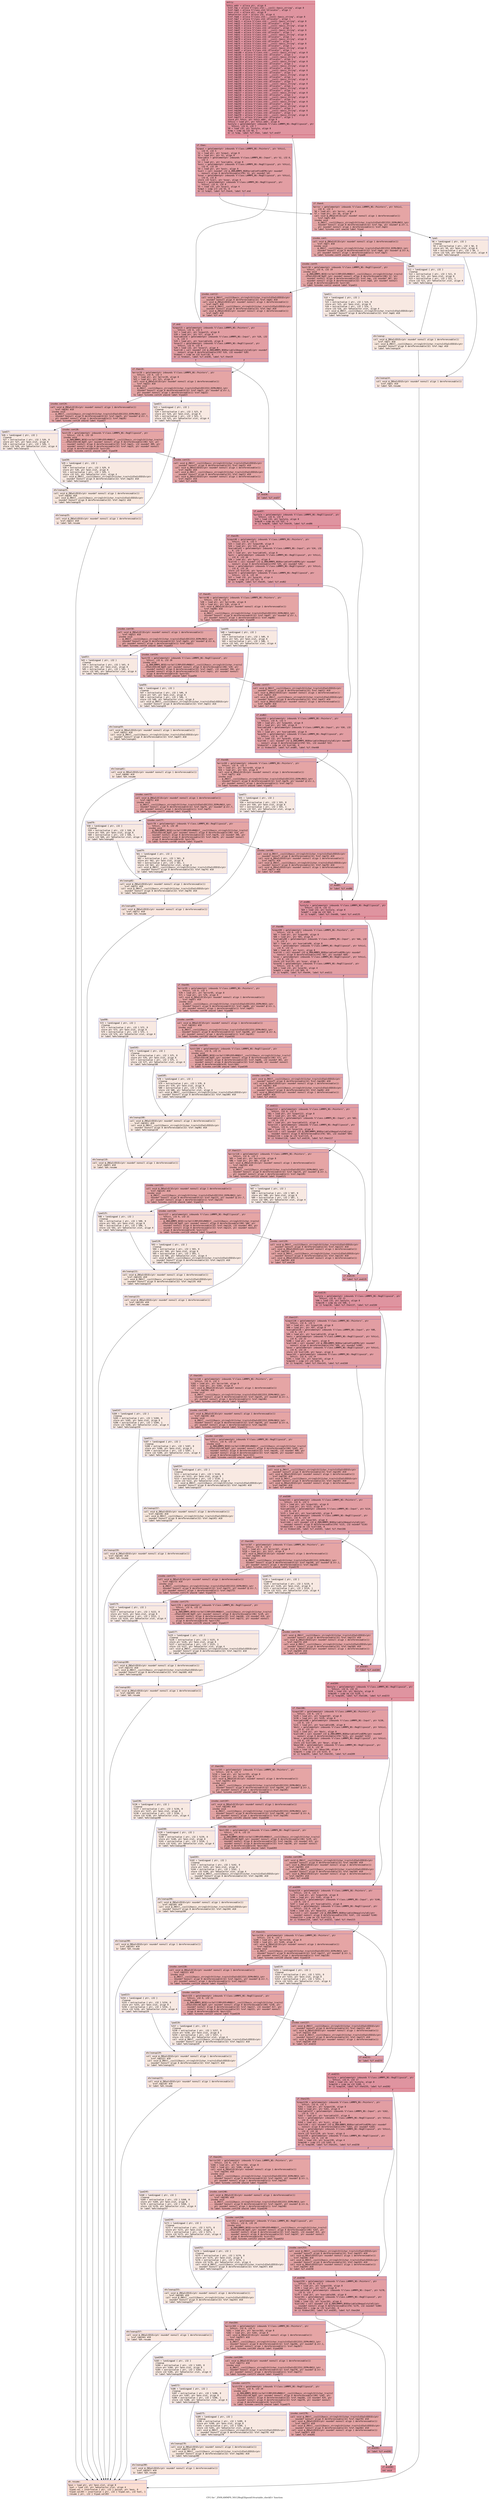 digraph "CFG for '_ZN9LAMMPS_NS12RegEllipsoid14variable_checkEv' function" {
	label="CFG for '_ZN9LAMMPS_NS12RegEllipsoid14variable_checkEv' function";

	Node0x56554da15390 [shape=record,color="#b70d28ff", style=filled, fillcolor="#b70d2870" fontname="Courier",label="{entry:\l|  %this.addr = alloca ptr, align 8\l  %ref.tmp = alloca %\"class.std::__cxx11::basic_string\", align 8\l  %ref.tmp5 = alloca %\"class.std::allocator\", align 1\l  %exn.slot = alloca ptr, align 8\l  %ehselector.slot = alloca i32, align 4\l  %ref.tmp6 = alloca %\"class.std::__cxx11::basic_string\", align 8\l  %ref.tmp7 = alloca %\"class.std::allocator\", align 1\l  %ref.tmp21 = alloca %\"class.std::__cxx11::basic_string\", align 8\l  %ref.tmp22 = alloca %\"class.std::allocator\", align 1\l  %ref.tmp25 = alloca %\"class.std::__cxx11::basic_string\", align 8\l  %ref.tmp26 = alloca %\"class.std::allocator\", align 1\l  %ref.tmp47 = alloca %\"class.std::__cxx11::basic_string\", align 8\l  %ref.tmp48 = alloca %\"class.std::allocator\", align 1\l  %ref.tmp51 = alloca %\"class.std::__cxx11::basic_string\", align 8\l  %ref.tmp52 = alloca %\"class.std::allocator\", align 1\l  %ref.tmp70 = alloca %\"class.std::__cxx11::basic_string\", align 8\l  %ref.tmp71 = alloca %\"class.std::allocator\", align 1\l  %ref.tmp74 = alloca %\"class.std::__cxx11::basic_string\", align 8\l  %ref.tmp75 = alloca %\"class.std::allocator\", align 1\l  %ref.tmp96 = alloca %\"class.std::__cxx11::basic_string\", align 8\l  %ref.tmp97 = alloca %\"class.std::allocator\", align 1\l  %ref.tmp100 = alloca %\"class.std::__cxx11::basic_string\", align 8\l  %ref.tmp101 = alloca %\"class.std::allocator\", align 1\l  %ref.tmp119 = alloca %\"class.std::__cxx11::basic_string\", align 8\l  %ref.tmp120 = alloca %\"class.std::allocator\", align 1\l  %ref.tmp123 = alloca %\"class.std::__cxx11::basic_string\", align 8\l  %ref.tmp124 = alloca %\"class.std::allocator\", align 1\l  %ref.tmp145 = alloca %\"class.std::__cxx11::basic_string\", align 8\l  %ref.tmp146 = alloca %\"class.std::allocator\", align 1\l  %ref.tmp149 = alloca %\"class.std::__cxx11::basic_string\", align 8\l  %ref.tmp150 = alloca %\"class.std::allocator\", align 1\l  %ref.tmp168 = alloca %\"class.std::__cxx11::basic_string\", align 8\l  %ref.tmp169 = alloca %\"class.std::allocator\", align 1\l  %ref.tmp172 = alloca %\"class.std::__cxx11::basic_string\", align 8\l  %ref.tmp173 = alloca %\"class.std::allocator\", align 1\l  %ref.tmp194 = alloca %\"class.std::__cxx11::basic_string\", align 8\l  %ref.tmp195 = alloca %\"class.std::allocator\", align 1\l  %ref.tmp198 = alloca %\"class.std::__cxx11::basic_string\", align 8\l  %ref.tmp199 = alloca %\"class.std::allocator\", align 1\l  %ref.tmp217 = alloca %\"class.std::__cxx11::basic_string\", align 8\l  %ref.tmp218 = alloca %\"class.std::allocator\", align 1\l  %ref.tmp221 = alloca %\"class.std::__cxx11::basic_string\", align 8\l  %ref.tmp222 = alloca %\"class.std::allocator\", align 1\l  %ref.tmp243 = alloca %\"class.std::__cxx11::basic_string\", align 8\l  %ref.tmp244 = alloca %\"class.std::allocator\", align 1\l  %ref.tmp247 = alloca %\"class.std::__cxx11::basic_string\", align 8\l  %ref.tmp248 = alloca %\"class.std::allocator\", align 1\l  %ref.tmp266 = alloca %\"class.std::__cxx11::basic_string\", align 8\l  %ref.tmp267 = alloca %\"class.std::allocator\", align 1\l  %ref.tmp270 = alloca %\"class.std::__cxx11::basic_string\", align 8\l  %ref.tmp271 = alloca %\"class.std::allocator\", align 1\l  store ptr %this, ptr %this.addr, align 8\l  %this1 = load ptr, ptr %this.addr, align 8\l  %xstyle = getelementptr inbounds %\"class.LAMMPS_NS::RegEllipsoid\", ptr\l... %this1, i32 0, i32 7\l  %0 = load i32, ptr %xstyle, align 8\l  %cmp = icmp eq i32 %0, 1\l  br i1 %cmp, label %if.then, label %if.end37\l|{<s0>T|<s1>F}}"];
	Node0x56554da15390:s0 -> Node0x56554da180c0[tooltip="entry -> if.then\nProbability 50.00%" ];
	Node0x56554da15390:s1 -> Node0x56554da18130[tooltip="entry -> if.end37\nProbability 50.00%" ];
	Node0x56554da180c0 [shape=record,color="#3d50c3ff", style=filled, fillcolor="#be242e70" fontname="Courier",label="{if.then:\l|  %input = getelementptr inbounds %\"class.LAMMPS_NS::Pointers\", ptr %this1,\l... i32 0, i32 5\l  %1 = load ptr, ptr %input, align 8\l  %2 = load ptr, ptr %1, align 8\l  %variable = getelementptr inbounds %\"class.LAMMPS_NS::Input\", ptr %2, i32 0,\l... i32 3\l  %3 = load ptr, ptr %variable, align 8\l  %xstr = getelementptr inbounds %\"class.LAMMPS_NS::RegEllipsoid\", ptr %this1,\l... i32 0, i32 19\l  %4 = load ptr, ptr %xstr, align 8\l  %call = call noundef i32 @_ZN9LAMMPS_NS8Variable4findEPKc(ptr noundef\l... nonnull align 8 dereferenceable(376) %3, ptr noundef %4)\l  %xvar = getelementptr inbounds %\"class.LAMMPS_NS::RegEllipsoid\", ptr %this1,\l... i32 0, i32 8\l  store i32 %call, ptr %xvar, align 4\l  %xvar2 = getelementptr inbounds %\"class.LAMMPS_NS::RegEllipsoid\", ptr\l... %this1, i32 0, i32 8\l  %5 = load i32, ptr %xvar2, align 4\l  %cmp3 = icmp slt i32 %5, 0\l  br i1 %cmp3, label %if.then4, label %if.end\l|{<s0>T|<s1>F}}"];
	Node0x56554da180c0:s0 -> Node0x56554da18cb0[tooltip="if.then -> if.then4\nProbability 37.50%" ];
	Node0x56554da180c0:s1 -> Node0x56554da18d00[tooltip="if.then -> if.end\nProbability 62.50%" ];
	Node0x56554da18cb0 [shape=record,color="#3d50c3ff", style=filled, fillcolor="#c5333470" fontname="Courier",label="{if.then4:\l|  %error = getelementptr inbounds %\"class.LAMMPS_NS::Pointers\", ptr %this1,\l... i32 0, i32 3\l  %6 = load ptr, ptr %error, align 8\l  %7 = load ptr, ptr %6, align 8\l  call void @_ZNSaIcEC1Ev(ptr noundef nonnull align 1 dereferenceable(1)\l... %ref.tmp5) #10\l  invoke void\l... @_ZNSt7__cxx1112basic_stringIcSt11char_traitsIcESaIcEEC2IS3_EEPKcRKS3_(ptr\l... noundef nonnull align 8 dereferenceable(32) %ref.tmp, ptr noundef @.str.1,\l... ptr noundef nonnull align 1 dereferenceable(1) %ref.tmp5)\l          to label %invoke.cont unwind label %lpad\l}"];
	Node0x56554da18cb0 -> Node0x56554da19180[tooltip="if.then4 -> invoke.cont\nProbability 100.00%" ];
	Node0x56554da18cb0 -> Node0x56554da19200[tooltip="if.then4 -> lpad\nProbability 0.00%" ];
	Node0x56554da19180 [shape=record,color="#3d50c3ff", style=filled, fillcolor="#c5333470" fontname="Courier",label="{invoke.cont:\l|  call void @_ZNSaIcEC1Ev(ptr noundef nonnull align 1 dereferenceable(1)\l... %ref.tmp7) #10\l  invoke void\l... @_ZNSt7__cxx1112basic_stringIcSt11char_traitsIcESaIcEEC2IS3_EEPKcRKS3_(ptr\l... noundef nonnull align 8 dereferenceable(32) %ref.tmp6, ptr noundef @.str.6,\l... ptr noundef nonnull align 1 dereferenceable(1) %ref.tmp7)\l          to label %invoke.cont9 unwind label %lpad8\l}"];
	Node0x56554da19180 -> Node0x56554da19520[tooltip="invoke.cont -> invoke.cont9\nProbability 100.00%" ];
	Node0x56554da19180 -> Node0x56554da19570[tooltip="invoke.cont -> lpad8\nProbability 0.00%" ];
	Node0x56554da19520 [shape=record,color="#3d50c3ff", style=filled, fillcolor="#c5333470" fontname="Courier",label="{invoke.cont9:\l|  %xstr10 = getelementptr inbounds %\"class.LAMMPS_NS::RegEllipsoid\", ptr\l... %this1, i32 0, i32 19\l  invoke void\l... @_ZN9LAMMPS_NS5Error3allIJRPcEEEvRKNSt7__cxx1112basic_stringIcSt11char_traitsI\l...cESaIcEEEiSB_DpOT_(ptr noundef nonnull align 8 dereferenceable(196) %7, ptr\l... noundef nonnull align 8 dereferenceable(32) %ref.tmp, i32 noundef 387, ptr\l... noundef nonnull align 8 dereferenceable(32) %ref.tmp6, ptr noundef nonnull\l... align 8 dereferenceable(8) %xstr10)\l          to label %invoke.cont12 unwind label %lpad11\l}"];
	Node0x56554da19520 -> Node0x56554da194d0[tooltip="invoke.cont9 -> invoke.cont12\nProbability 100.00%" ];
	Node0x56554da19520 -> Node0x56554da19960[tooltip="invoke.cont9 -> lpad11\nProbability 0.00%" ];
	Node0x56554da194d0 [shape=record,color="#3d50c3ff", style=filled, fillcolor="#c5333470" fontname="Courier",label="{invoke.cont12:\l|  call void @_ZNSt7__cxx1112basic_stringIcSt11char_traitsIcESaIcEED1Ev(ptr\l... noundef nonnull align 8 dereferenceable(32) %ref.tmp6) #10\l  call void @_ZNSaIcED1Ev(ptr noundef nonnull align 1 dereferenceable(1)\l... %ref.tmp7) #10\l  call void @_ZNSt7__cxx1112basic_stringIcSt11char_traitsIcESaIcEED1Ev(ptr\l... noundef nonnull align 8 dereferenceable(32) %ref.tmp) #10\l  call void @_ZNSaIcED1Ev(ptr noundef nonnull align 1 dereferenceable(1)\l... %ref.tmp5) #10\l  br label %if.end\l}"];
	Node0x56554da194d0 -> Node0x56554da18d00[tooltip="invoke.cont12 -> if.end\nProbability 100.00%" ];
	Node0x56554da19200 [shape=record,color="#3d50c3ff", style=filled, fillcolor="#efcebd70" fontname="Courier",label="{lpad:\l|  %8 = landingpad \{ ptr, i32 \}\l          cleanup\l  %9 = extractvalue \{ ptr, i32 \} %8, 0\l  store ptr %9, ptr %exn.slot, align 8\l  %10 = extractvalue \{ ptr, i32 \} %8, 1\l  store i32 %10, ptr %ehselector.slot, align 4\l  br label %ehcleanup14\l}"];
	Node0x56554da19200 -> Node0x56554da1a400[tooltip="lpad -> ehcleanup14\nProbability 100.00%" ];
	Node0x56554da19570 [shape=record,color="#3d50c3ff", style=filled, fillcolor="#efcebd70" fontname="Courier",label="{lpad8:\l|  %11 = landingpad \{ ptr, i32 \}\l          cleanup\l  %12 = extractvalue \{ ptr, i32 \} %11, 0\l  store ptr %12, ptr %exn.slot, align 8\l  %13 = extractvalue \{ ptr, i32 \} %11, 1\l  store i32 %13, ptr %ehselector.slot, align 4\l  br label %ehcleanup\l}"];
	Node0x56554da19570 -> Node0x56554da1a770[tooltip="lpad8 -> ehcleanup\nProbability 100.00%" ];
	Node0x56554da19960 [shape=record,color="#3d50c3ff", style=filled, fillcolor="#efcebd70" fontname="Courier",label="{lpad11:\l|  %14 = landingpad \{ ptr, i32 \}\l          cleanup\l  %15 = extractvalue \{ ptr, i32 \} %14, 0\l  store ptr %15, ptr %exn.slot, align 8\l  %16 = extractvalue \{ ptr, i32 \} %14, 1\l  store i32 %16, ptr %ehselector.slot, align 4\l  call void @_ZNSt7__cxx1112basic_stringIcSt11char_traitsIcESaIcEED1Ev(ptr\l... noundef nonnull align 8 dereferenceable(32) %ref.tmp6) #10\l  br label %ehcleanup\l}"];
	Node0x56554da19960 -> Node0x56554da1a770[tooltip="lpad11 -> ehcleanup\nProbability 100.00%" ];
	Node0x56554da1a770 [shape=record,color="#3d50c3ff", style=filled, fillcolor="#f2cab570" fontname="Courier",label="{ehcleanup:\l|  call void @_ZNSaIcED1Ev(ptr noundef nonnull align 1 dereferenceable(1)\l... %ref.tmp7) #10\l  call void @_ZNSt7__cxx1112basic_stringIcSt11char_traitsIcESaIcEED1Ev(ptr\l... noundef nonnull align 8 dereferenceable(32) %ref.tmp) #10\l  br label %ehcleanup14\l}"];
	Node0x56554da1a770 -> Node0x56554da1a400[tooltip="ehcleanup -> ehcleanup14\nProbability 100.00%" ];
	Node0x56554da1a400 [shape=record,color="#3d50c3ff", style=filled, fillcolor="#f3c7b170" fontname="Courier",label="{ehcleanup14:\l|  call void @_ZNSaIcED1Ev(ptr noundef nonnull align 1 dereferenceable(1)\l... %ref.tmp5) #10\l  br label %eh.resume\l}"];
	Node0x56554da1a400 -> Node0x56554da1b080[tooltip="ehcleanup14 -> eh.resume\nProbability 100.00%" ];
	Node0x56554da18d00 [shape=record,color="#3d50c3ff", style=filled, fillcolor="#be242e70" fontname="Courier",label="{if.end:\l|  %input15 = getelementptr inbounds %\"class.LAMMPS_NS::Pointers\", ptr\l... %this1, i32 0, i32 5\l  %17 = load ptr, ptr %input15, align 8\l  %18 = load ptr, ptr %17, align 8\l  %variable16 = getelementptr inbounds %\"class.LAMMPS_NS::Input\", ptr %18, i32\l... 0, i32 3\l  %19 = load ptr, ptr %variable16, align 8\l  %xvar17 = getelementptr inbounds %\"class.LAMMPS_NS::RegEllipsoid\", ptr\l... %this1, i32 0, i32 8\l  %20 = load i32, ptr %xvar17, align 4\l  %call18 = call noundef i32 @_ZN9LAMMPS_NS8Variable10equalstyleEi(ptr noundef\l... nonnull align 8 dereferenceable(376) %19, i32 noundef %20)\l  %tobool = icmp ne i32 %call18, 0\l  br i1 %tobool, label %if.end36, label %if.then19\l|{<s0>T|<s1>F}}"];
	Node0x56554da18d00:s0 -> Node0x56554da1b890[tooltip="if.end -> if.end36\nProbability 62.50%" ];
	Node0x56554da18d00:s1 -> Node0x56554da1b8e0[tooltip="if.end -> if.then19\nProbability 37.50%" ];
	Node0x56554da1b8e0 [shape=record,color="#3d50c3ff", style=filled, fillcolor="#c5333470" fontname="Courier",label="{if.then19:\l|  %error20 = getelementptr inbounds %\"class.LAMMPS_NS::Pointers\", ptr\l... %this1, i32 0, i32 3\l  %21 = load ptr, ptr %error20, align 8\l  %22 = load ptr, ptr %21, align 8\l  call void @_ZNSaIcEC1Ev(ptr noundef nonnull align 1 dereferenceable(1)\l... %ref.tmp22) #10\l  invoke void\l... @_ZNSt7__cxx1112basic_stringIcSt11char_traitsIcESaIcEEC2IS3_EEPKcRKS3_(ptr\l... noundef nonnull align 8 dereferenceable(32) %ref.tmp21, ptr noundef @.str.1,\l... ptr noundef nonnull align 1 dereferenceable(1) %ref.tmp22)\l          to label %invoke.cont24 unwind label %lpad23\l}"];
	Node0x56554da1b8e0 -> Node0x56554da1bdd0[tooltip="if.then19 -> invoke.cont24\nProbability 100.00%" ];
	Node0x56554da1b8e0 -> Node0x56554da1be50[tooltip="if.then19 -> lpad23\nProbability 0.00%" ];
	Node0x56554da1bdd0 [shape=record,color="#3d50c3ff", style=filled, fillcolor="#c5333470" fontname="Courier",label="{invoke.cont24:\l|  call void @_ZNSaIcEC1Ev(ptr noundef nonnull align 1 dereferenceable(1)\l... %ref.tmp26) #10\l  invoke void\l... @_ZNSt7__cxx1112basic_stringIcSt11char_traitsIcESaIcEEC2IS3_EEPKcRKS3_(ptr\l... noundef nonnull align 8 dereferenceable(32) %ref.tmp25, ptr noundef @.str.7,\l... ptr noundef nonnull align 1 dereferenceable(1) %ref.tmp26)\l          to label %invoke.cont28 unwind label %lpad27\l}"];
	Node0x56554da1bdd0 -> Node0x56554da1c1d0[tooltip="invoke.cont24 -> invoke.cont28\nProbability 100.00%" ];
	Node0x56554da1bdd0 -> Node0x56554da1c220[tooltip="invoke.cont24 -> lpad27\nProbability 0.00%" ];
	Node0x56554da1c1d0 [shape=record,color="#3d50c3ff", style=filled, fillcolor="#c5333470" fontname="Courier",label="{invoke.cont28:\l|  %xstr29 = getelementptr inbounds %\"class.LAMMPS_NS::RegEllipsoid\", ptr\l... %this1, i32 0, i32 19\l  invoke void\l... @_ZN9LAMMPS_NS5Error3allIJRPcEEEvRKNSt7__cxx1112basic_stringIcSt11char_traitsI\l...cESaIcEEEiSB_DpOT_(ptr noundef nonnull align 8 dereferenceable(196) %22, ptr\l... noundef nonnull align 8 dereferenceable(32) %ref.tmp21, i32 noundef 389, ptr\l... noundef nonnull align 8 dereferenceable(32) %ref.tmp25, ptr noundef nonnull\l... align 8 dereferenceable(8) %xstr29)\l          to label %invoke.cont31 unwind label %lpad30\l}"];
	Node0x56554da1c1d0 -> Node0x56554da1c180[tooltip="invoke.cont28 -> invoke.cont31\nProbability 100.00%" ];
	Node0x56554da1c1d0 -> Node0x56554da1c610[tooltip="invoke.cont28 -> lpad30\nProbability 0.00%" ];
	Node0x56554da1c180 [shape=record,color="#3d50c3ff", style=filled, fillcolor="#c5333470" fontname="Courier",label="{invoke.cont31:\l|  call void @_ZNSt7__cxx1112basic_stringIcSt11char_traitsIcESaIcEED1Ev(ptr\l... noundef nonnull align 8 dereferenceable(32) %ref.tmp25) #10\l  call void @_ZNSaIcED1Ev(ptr noundef nonnull align 1 dereferenceable(1)\l... %ref.tmp26) #10\l  call void @_ZNSt7__cxx1112basic_stringIcSt11char_traitsIcESaIcEED1Ev(ptr\l... noundef nonnull align 8 dereferenceable(32) %ref.tmp21) #10\l  call void @_ZNSaIcED1Ev(ptr noundef nonnull align 1 dereferenceable(1)\l... %ref.tmp22) #10\l  br label %if.end36\l}"];
	Node0x56554da1c180 -> Node0x56554da1b890[tooltip="invoke.cont31 -> if.end36\nProbability 100.00%" ];
	Node0x56554da1be50 [shape=record,color="#3d50c3ff", style=filled, fillcolor="#efcebd70" fontname="Courier",label="{lpad23:\l|  %23 = landingpad \{ ptr, i32 \}\l          cleanup\l  %24 = extractvalue \{ ptr, i32 \} %23, 0\l  store ptr %24, ptr %exn.slot, align 8\l  %25 = extractvalue \{ ptr, i32 \} %23, 1\l  store i32 %25, ptr %ehselector.slot, align 4\l  br label %ehcleanup35\l}"];
	Node0x56554da1be50 -> Node0x56554da1cfd0[tooltip="lpad23 -> ehcleanup35\nProbability 100.00%" ];
	Node0x56554da1c220 [shape=record,color="#3d50c3ff", style=filled, fillcolor="#efcebd70" fontname="Courier",label="{lpad27:\l|  %26 = landingpad \{ ptr, i32 \}\l          cleanup\l  %27 = extractvalue \{ ptr, i32 \} %26, 0\l  store ptr %27, ptr %exn.slot, align 8\l  %28 = extractvalue \{ ptr, i32 \} %26, 1\l  store i32 %28, ptr %ehselector.slot, align 4\l  br label %ehcleanup33\l}"];
	Node0x56554da1c220 -> Node0x56554da1d2d0[tooltip="lpad27 -> ehcleanup33\nProbability 100.00%" ];
	Node0x56554da1c610 [shape=record,color="#3d50c3ff", style=filled, fillcolor="#efcebd70" fontname="Courier",label="{lpad30:\l|  %29 = landingpad \{ ptr, i32 \}\l          cleanup\l  %30 = extractvalue \{ ptr, i32 \} %29, 0\l  store ptr %30, ptr %exn.slot, align 8\l  %31 = extractvalue \{ ptr, i32 \} %29, 1\l  store i32 %31, ptr %ehselector.slot, align 4\l  call void @_ZNSt7__cxx1112basic_stringIcSt11char_traitsIcESaIcEED1Ev(ptr\l... noundef nonnull align 8 dereferenceable(32) %ref.tmp25) #10\l  br label %ehcleanup33\l}"];
	Node0x56554da1c610 -> Node0x56554da1d2d0[tooltip="lpad30 -> ehcleanup33\nProbability 100.00%" ];
	Node0x56554da1d2d0 [shape=record,color="#3d50c3ff", style=filled, fillcolor="#f2cab570" fontname="Courier",label="{ehcleanup33:\l|  call void @_ZNSaIcED1Ev(ptr noundef nonnull align 1 dereferenceable(1)\l... %ref.tmp26) #10\l  call void @_ZNSt7__cxx1112basic_stringIcSt11char_traitsIcESaIcEED1Ev(ptr\l... noundef nonnull align 8 dereferenceable(32) %ref.tmp21) #10\l  br label %ehcleanup35\l}"];
	Node0x56554da1d2d0 -> Node0x56554da1cfd0[tooltip="ehcleanup33 -> ehcleanup35\nProbability 100.00%" ];
	Node0x56554da1cfd0 [shape=record,color="#3d50c3ff", style=filled, fillcolor="#f3c7b170" fontname="Courier",label="{ehcleanup35:\l|  call void @_ZNSaIcED1Ev(ptr noundef nonnull align 1 dereferenceable(1)\l... %ref.tmp22) #10\l  br label %eh.resume\l}"];
	Node0x56554da1cfd0 -> Node0x56554da1b080[tooltip="ehcleanup35 -> eh.resume\nProbability 100.00%" ];
	Node0x56554da1b890 [shape=record,color="#3d50c3ff", style=filled, fillcolor="#be242e70" fontname="Courier",label="{if.end36:\l|  br label %if.end37\l}"];
	Node0x56554da1b890 -> Node0x56554da18130[tooltip="if.end36 -> if.end37\nProbability 100.00%" ];
	Node0x56554da18130 [shape=record,color="#b70d28ff", style=filled, fillcolor="#b70d2870" fontname="Courier",label="{if.end37:\l|  %ystyle = getelementptr inbounds %\"class.LAMMPS_NS::RegEllipsoid\", ptr\l... %this1, i32 0, i32 9\l  %32 = load i32, ptr %ystyle, align 8\l  %cmp38 = icmp eq i32 %32, 1\l  br i1 %cmp38, label %if.then39, label %if.end86\l|{<s0>T|<s1>F}}"];
	Node0x56554da18130:s0 -> Node0x56554da174b0[tooltip="if.end37 -> if.then39\nProbability 50.00%" ];
	Node0x56554da18130:s1 -> Node0x56554da17500[tooltip="if.end37 -> if.end86\nProbability 50.00%" ];
	Node0x56554da174b0 [shape=record,color="#3d50c3ff", style=filled, fillcolor="#be242e70" fontname="Courier",label="{if.then39:\l|  %input40 = getelementptr inbounds %\"class.LAMMPS_NS::Pointers\", ptr\l... %this1, i32 0, i32 5\l  %33 = load ptr, ptr %input40, align 8\l  %34 = load ptr, ptr %33, align 8\l  %variable41 = getelementptr inbounds %\"class.LAMMPS_NS::Input\", ptr %34, i32\l... 0, i32 3\l  %35 = load ptr, ptr %variable41, align 8\l  %ystr = getelementptr inbounds %\"class.LAMMPS_NS::RegEllipsoid\", ptr %this1,\l... i32 0, i32 20\l  %36 = load ptr, ptr %ystr, align 8\l  %call42 = call noundef i32 @_ZN9LAMMPS_NS8Variable4findEPKc(ptr noundef\l... nonnull align 8 dereferenceable(376) %35, ptr noundef %36)\l  %yvar = getelementptr inbounds %\"class.LAMMPS_NS::RegEllipsoid\", ptr %this1,\l... i32 0, i32 10\l  store i32 %call42, ptr %yvar, align 4\l  %yvar43 = getelementptr inbounds %\"class.LAMMPS_NS::RegEllipsoid\", ptr\l... %this1, i32 0, i32 10\l  %37 = load i32, ptr %yvar43, align 4\l  %cmp44 = icmp slt i32 %37, 0\l  br i1 %cmp44, label %if.then45, label %if.end62\l|{<s0>T|<s1>F}}"];
	Node0x56554da174b0:s0 -> Node0x56554da1f000[tooltip="if.then39 -> if.then45\nProbability 37.50%" ];
	Node0x56554da174b0:s1 -> Node0x56554da1f050[tooltip="if.then39 -> if.end62\nProbability 62.50%" ];
	Node0x56554da1f000 [shape=record,color="#3d50c3ff", style=filled, fillcolor="#c5333470" fontname="Courier",label="{if.then45:\l|  %error46 = getelementptr inbounds %\"class.LAMMPS_NS::Pointers\", ptr\l... %this1, i32 0, i32 3\l  %38 = load ptr, ptr %error46, align 8\l  %39 = load ptr, ptr %38, align 8\l  call void @_ZNSaIcEC1Ev(ptr noundef nonnull align 1 dereferenceable(1)\l... %ref.tmp48) #10\l  invoke void\l... @_ZNSt7__cxx1112basic_stringIcSt11char_traitsIcESaIcEEC2IS3_EEPKcRKS3_(ptr\l... noundef nonnull align 8 dereferenceable(32) %ref.tmp47, ptr noundef @.str.1,\l... ptr noundef nonnull align 1 dereferenceable(1) %ref.tmp48)\l          to label %invoke.cont50 unwind label %lpad49\l}"];
	Node0x56554da1f000 -> Node0x56554da1f4b0[tooltip="if.then45 -> invoke.cont50\nProbability 100.00%" ];
	Node0x56554da1f000 -> Node0x56554da1f530[tooltip="if.then45 -> lpad49\nProbability 0.00%" ];
	Node0x56554da1f4b0 [shape=record,color="#3d50c3ff", style=filled, fillcolor="#c5333470" fontname="Courier",label="{invoke.cont50:\l|  call void @_ZNSaIcEC1Ev(ptr noundef nonnull align 1 dereferenceable(1)\l... %ref.tmp52) #10\l  invoke void\l... @_ZNSt7__cxx1112basic_stringIcSt11char_traitsIcESaIcEEC2IS3_EEPKcRKS3_(ptr\l... noundef nonnull align 8 dereferenceable(32) %ref.tmp51, ptr noundef @.str.6,\l... ptr noundef nonnull align 1 dereferenceable(1) %ref.tmp52)\l          to label %invoke.cont54 unwind label %lpad53\l}"];
	Node0x56554da1f4b0 -> Node0x56554da1f850[tooltip="invoke.cont50 -> invoke.cont54\nProbability 100.00%" ];
	Node0x56554da1f4b0 -> Node0x56554da1f8a0[tooltip="invoke.cont50 -> lpad53\nProbability 0.00%" ];
	Node0x56554da1f850 [shape=record,color="#3d50c3ff", style=filled, fillcolor="#c5333470" fontname="Courier",label="{invoke.cont54:\l|  %ystr55 = getelementptr inbounds %\"class.LAMMPS_NS::RegEllipsoid\", ptr\l... %this1, i32 0, i32 20\l  invoke void\l... @_ZN9LAMMPS_NS5Error3allIJRPcEEEvRKNSt7__cxx1112basic_stringIcSt11char_traitsI\l...cESaIcEEEiSB_DpOT_(ptr noundef nonnull align 8 dereferenceable(196) %39, ptr\l... noundef nonnull align 8 dereferenceable(32) %ref.tmp47, i32 noundef 394, ptr\l... noundef nonnull align 8 dereferenceable(32) %ref.tmp51, ptr noundef nonnull\l... align 8 dereferenceable(8) %ystr55)\l          to label %invoke.cont57 unwind label %lpad56\l}"];
	Node0x56554da1f850 -> Node0x56554da1f800[tooltip="invoke.cont54 -> invoke.cont57\nProbability 100.00%" ];
	Node0x56554da1f850 -> Node0x56554da1fc90[tooltip="invoke.cont54 -> lpad56\nProbability 0.00%" ];
	Node0x56554da1f800 [shape=record,color="#3d50c3ff", style=filled, fillcolor="#c5333470" fontname="Courier",label="{invoke.cont57:\l|  call void @_ZNSt7__cxx1112basic_stringIcSt11char_traitsIcESaIcEED1Ev(ptr\l... noundef nonnull align 8 dereferenceable(32) %ref.tmp51) #10\l  call void @_ZNSaIcED1Ev(ptr noundef nonnull align 1 dereferenceable(1)\l... %ref.tmp52) #10\l  call void @_ZNSt7__cxx1112basic_stringIcSt11char_traitsIcESaIcEED1Ev(ptr\l... noundef nonnull align 8 dereferenceable(32) %ref.tmp47) #10\l  call void @_ZNSaIcED1Ev(ptr noundef nonnull align 1 dereferenceable(1)\l... %ref.tmp48) #10\l  br label %if.end62\l}"];
	Node0x56554da1f800 -> Node0x56554da1f050[tooltip="invoke.cont57 -> if.end62\nProbability 100.00%" ];
	Node0x56554da1f530 [shape=record,color="#3d50c3ff", style=filled, fillcolor="#efcebd70" fontname="Courier",label="{lpad49:\l|  %40 = landingpad \{ ptr, i32 \}\l          cleanup\l  %41 = extractvalue \{ ptr, i32 \} %40, 0\l  store ptr %41, ptr %exn.slot, align 8\l  %42 = extractvalue \{ ptr, i32 \} %40, 1\l  store i32 %42, ptr %ehselector.slot, align 4\l  br label %ehcleanup61\l}"];
	Node0x56554da1f530 -> Node0x56554da20650[tooltip="lpad49 -> ehcleanup61\nProbability 100.00%" ];
	Node0x56554da1f8a0 [shape=record,color="#3d50c3ff", style=filled, fillcolor="#efcebd70" fontname="Courier",label="{lpad53:\l|  %43 = landingpad \{ ptr, i32 \}\l          cleanup\l  %44 = extractvalue \{ ptr, i32 \} %43, 0\l  store ptr %44, ptr %exn.slot, align 8\l  %45 = extractvalue \{ ptr, i32 \} %43, 1\l  store i32 %45, ptr %ehselector.slot, align 4\l  br label %ehcleanup59\l}"];
	Node0x56554da1f8a0 -> Node0x56554da20950[tooltip="lpad53 -> ehcleanup59\nProbability 100.00%" ];
	Node0x56554da1fc90 [shape=record,color="#3d50c3ff", style=filled, fillcolor="#efcebd70" fontname="Courier",label="{lpad56:\l|  %46 = landingpad \{ ptr, i32 \}\l          cleanup\l  %47 = extractvalue \{ ptr, i32 \} %46, 0\l  store ptr %47, ptr %exn.slot, align 8\l  %48 = extractvalue \{ ptr, i32 \} %46, 1\l  store i32 %48, ptr %ehselector.slot, align 4\l  call void @_ZNSt7__cxx1112basic_stringIcSt11char_traitsIcESaIcEED1Ev(ptr\l... noundef nonnull align 8 dereferenceable(32) %ref.tmp51) #10\l  br label %ehcleanup59\l}"];
	Node0x56554da1fc90 -> Node0x56554da20950[tooltip="lpad56 -> ehcleanup59\nProbability 100.00%" ];
	Node0x56554da20950 [shape=record,color="#3d50c3ff", style=filled, fillcolor="#f2cab570" fontname="Courier",label="{ehcleanup59:\l|  call void @_ZNSaIcED1Ev(ptr noundef nonnull align 1 dereferenceable(1)\l... %ref.tmp52) #10\l  call void @_ZNSt7__cxx1112basic_stringIcSt11char_traitsIcESaIcEED1Ev(ptr\l... noundef nonnull align 8 dereferenceable(32) %ref.tmp47) #10\l  br label %ehcleanup61\l}"];
	Node0x56554da20950 -> Node0x56554da20650[tooltip="ehcleanup59 -> ehcleanup61\nProbability 100.00%" ];
	Node0x56554da20650 [shape=record,color="#3d50c3ff", style=filled, fillcolor="#f3c7b170" fontname="Courier",label="{ehcleanup61:\l|  call void @_ZNSaIcED1Ev(ptr noundef nonnull align 1 dereferenceable(1)\l... %ref.tmp48) #10\l  br label %eh.resume\l}"];
	Node0x56554da20650 -> Node0x56554da1b080[tooltip="ehcleanup61 -> eh.resume\nProbability 100.00%" ];
	Node0x56554da1f050 [shape=record,color="#3d50c3ff", style=filled, fillcolor="#be242e70" fontname="Courier",label="{if.end62:\l|  %input63 = getelementptr inbounds %\"class.LAMMPS_NS::Pointers\", ptr\l... %this1, i32 0, i32 5\l  %49 = load ptr, ptr %input63, align 8\l  %50 = load ptr, ptr %49, align 8\l  %variable64 = getelementptr inbounds %\"class.LAMMPS_NS::Input\", ptr %50, i32\l... 0, i32 3\l  %51 = load ptr, ptr %variable64, align 8\l  %yvar65 = getelementptr inbounds %\"class.LAMMPS_NS::RegEllipsoid\", ptr\l... %this1, i32 0, i32 10\l  %52 = load i32, ptr %yvar65, align 4\l  %call66 = call noundef i32 @_ZN9LAMMPS_NS8Variable10equalstyleEi(ptr noundef\l... nonnull align 8 dereferenceable(376) %51, i32 noundef %52)\l  %tobool67 = icmp ne i32 %call66, 0\l  br i1 %tobool67, label %if.end85, label %if.then68\l|{<s0>T|<s1>F}}"];
	Node0x56554da1f050:s0 -> Node0x56554da22180[tooltip="if.end62 -> if.end85\nProbability 62.50%" ];
	Node0x56554da1f050:s1 -> Node0x56554da221d0[tooltip="if.end62 -> if.then68\nProbability 37.50%" ];
	Node0x56554da221d0 [shape=record,color="#3d50c3ff", style=filled, fillcolor="#c5333470" fontname="Courier",label="{if.then68:\l|  %error69 = getelementptr inbounds %\"class.LAMMPS_NS::Pointers\", ptr\l... %this1, i32 0, i32 3\l  %53 = load ptr, ptr %error69, align 8\l  %54 = load ptr, ptr %53, align 8\l  call void @_ZNSaIcEC1Ev(ptr noundef nonnull align 1 dereferenceable(1)\l... %ref.tmp71) #10\l  invoke void\l... @_ZNSt7__cxx1112basic_stringIcSt11char_traitsIcESaIcEEC2IS3_EEPKcRKS3_(ptr\l... noundef nonnull align 8 dereferenceable(32) %ref.tmp70, ptr noundef @.str.1,\l... ptr noundef nonnull align 1 dereferenceable(1) %ref.tmp71)\l          to label %invoke.cont73 unwind label %lpad72\l}"];
	Node0x56554da221d0 -> Node0x56554da22640[tooltip="if.then68 -> invoke.cont73\nProbability 100.00%" ];
	Node0x56554da221d0 -> Node0x56554da226c0[tooltip="if.then68 -> lpad72\nProbability 0.00%" ];
	Node0x56554da22640 [shape=record,color="#3d50c3ff", style=filled, fillcolor="#c5333470" fontname="Courier",label="{invoke.cont73:\l|  call void @_ZNSaIcEC1Ev(ptr noundef nonnull align 1 dereferenceable(1)\l... %ref.tmp75) #10\l  invoke void\l... @_ZNSt7__cxx1112basic_stringIcSt11char_traitsIcESaIcEEC2IS3_EEPKcRKS3_(ptr\l... noundef nonnull align 8 dereferenceable(32) %ref.tmp74, ptr noundef @.str.7,\l... ptr noundef nonnull align 1 dereferenceable(1) %ref.tmp75)\l          to label %invoke.cont77 unwind label %lpad76\l}"];
	Node0x56554da22640 -> Node0x56554da229e0[tooltip="invoke.cont73 -> invoke.cont77\nProbability 100.00%" ];
	Node0x56554da22640 -> Node0x56554da22a30[tooltip="invoke.cont73 -> lpad76\nProbability 0.00%" ];
	Node0x56554da229e0 [shape=record,color="#3d50c3ff", style=filled, fillcolor="#c5333470" fontname="Courier",label="{invoke.cont77:\l|  %ystr78 = getelementptr inbounds %\"class.LAMMPS_NS::RegEllipsoid\", ptr\l... %this1, i32 0, i32 20\l  invoke void\l... @_ZN9LAMMPS_NS5Error3allIJRPcEEEvRKNSt7__cxx1112basic_stringIcSt11char_traitsI\l...cESaIcEEEiSB_DpOT_(ptr noundef nonnull align 8 dereferenceable(196) %54, ptr\l... noundef nonnull align 8 dereferenceable(32) %ref.tmp70, i32 noundef 396, ptr\l... noundef nonnull align 8 dereferenceable(32) %ref.tmp74, ptr noundef nonnull\l... align 8 dereferenceable(8) %ystr78)\l          to label %invoke.cont80 unwind label %lpad79\l}"];
	Node0x56554da229e0 -> Node0x56554da22990[tooltip="invoke.cont77 -> invoke.cont80\nProbability 100.00%" ];
	Node0x56554da229e0 -> Node0x56554da22e20[tooltip="invoke.cont77 -> lpad79\nProbability 0.00%" ];
	Node0x56554da22990 [shape=record,color="#3d50c3ff", style=filled, fillcolor="#c5333470" fontname="Courier",label="{invoke.cont80:\l|  call void @_ZNSt7__cxx1112basic_stringIcSt11char_traitsIcESaIcEED1Ev(ptr\l... noundef nonnull align 8 dereferenceable(32) %ref.tmp74) #10\l  call void @_ZNSaIcED1Ev(ptr noundef nonnull align 1 dereferenceable(1)\l... %ref.tmp75) #10\l  call void @_ZNSt7__cxx1112basic_stringIcSt11char_traitsIcESaIcEED1Ev(ptr\l... noundef nonnull align 8 dereferenceable(32) %ref.tmp70) #10\l  call void @_ZNSaIcED1Ev(ptr noundef nonnull align 1 dereferenceable(1)\l... %ref.tmp71) #10\l  br label %if.end85\l}"];
	Node0x56554da22990 -> Node0x56554da22180[tooltip="invoke.cont80 -> if.end85\nProbability 100.00%" ];
	Node0x56554da226c0 [shape=record,color="#3d50c3ff", style=filled, fillcolor="#efcebd70" fontname="Courier",label="{lpad72:\l|  %55 = landingpad \{ ptr, i32 \}\l          cleanup\l  %56 = extractvalue \{ ptr, i32 \} %55, 0\l  store ptr %56, ptr %exn.slot, align 8\l  %57 = extractvalue \{ ptr, i32 \} %55, 1\l  store i32 %57, ptr %ehselector.slot, align 4\l  br label %ehcleanup84\l}"];
	Node0x56554da226c0 -> Node0x56554da237e0[tooltip="lpad72 -> ehcleanup84\nProbability 100.00%" ];
	Node0x56554da22a30 [shape=record,color="#3d50c3ff", style=filled, fillcolor="#efcebd70" fontname="Courier",label="{lpad76:\l|  %58 = landingpad \{ ptr, i32 \}\l          cleanup\l  %59 = extractvalue \{ ptr, i32 \} %58, 0\l  store ptr %59, ptr %exn.slot, align 8\l  %60 = extractvalue \{ ptr, i32 \} %58, 1\l  store i32 %60, ptr %ehselector.slot, align 4\l  br label %ehcleanup82\l}"];
	Node0x56554da22a30 -> Node0x56554da23ae0[tooltip="lpad76 -> ehcleanup82\nProbability 100.00%" ];
	Node0x56554da22e20 [shape=record,color="#3d50c3ff", style=filled, fillcolor="#efcebd70" fontname="Courier",label="{lpad79:\l|  %61 = landingpad \{ ptr, i32 \}\l          cleanup\l  %62 = extractvalue \{ ptr, i32 \} %61, 0\l  store ptr %62, ptr %exn.slot, align 8\l  %63 = extractvalue \{ ptr, i32 \} %61, 1\l  store i32 %63, ptr %ehselector.slot, align 4\l  call void @_ZNSt7__cxx1112basic_stringIcSt11char_traitsIcESaIcEED1Ev(ptr\l... noundef nonnull align 8 dereferenceable(32) %ref.tmp74) #10\l  br label %ehcleanup82\l}"];
	Node0x56554da22e20 -> Node0x56554da23ae0[tooltip="lpad79 -> ehcleanup82\nProbability 100.00%" ];
	Node0x56554da23ae0 [shape=record,color="#3d50c3ff", style=filled, fillcolor="#f2cab570" fontname="Courier",label="{ehcleanup82:\l|  call void @_ZNSaIcED1Ev(ptr noundef nonnull align 1 dereferenceable(1)\l... %ref.tmp75) #10\l  call void @_ZNSt7__cxx1112basic_stringIcSt11char_traitsIcESaIcEED1Ev(ptr\l... noundef nonnull align 8 dereferenceable(32) %ref.tmp70) #10\l  br label %ehcleanup84\l}"];
	Node0x56554da23ae0 -> Node0x56554da237e0[tooltip="ehcleanup82 -> ehcleanup84\nProbability 100.00%" ];
	Node0x56554da237e0 [shape=record,color="#3d50c3ff", style=filled, fillcolor="#f3c7b170" fontname="Courier",label="{ehcleanup84:\l|  call void @_ZNSaIcED1Ev(ptr noundef nonnull align 1 dereferenceable(1)\l... %ref.tmp71) #10\l  br label %eh.resume\l}"];
	Node0x56554da237e0 -> Node0x56554da1b080[tooltip="ehcleanup84 -> eh.resume\nProbability 100.00%" ];
	Node0x56554da22180 [shape=record,color="#3d50c3ff", style=filled, fillcolor="#be242e70" fontname="Courier",label="{if.end85:\l|  br label %if.end86\l}"];
	Node0x56554da22180 -> Node0x56554da17500[tooltip="if.end85 -> if.end86\nProbability 100.00%" ];
	Node0x56554da17500 [shape=record,color="#b70d28ff", style=filled, fillcolor="#b70d2870" fontname="Courier",label="{if.end86:\l|  %zstyle = getelementptr inbounds %\"class.LAMMPS_NS::RegEllipsoid\", ptr\l... %this1, i32 0, i32 11\l  %64 = load i32, ptr %zstyle, align 8\l  %cmp87 = icmp eq i32 %64, 1\l  br i1 %cmp87, label %if.then88, label %if.end135\l|{<s0>T|<s1>F}}"];
	Node0x56554da17500:s0 -> Node0x56554da246c0[tooltip="if.end86 -> if.then88\nProbability 50.00%" ];
	Node0x56554da17500:s1 -> Node0x56554da24710[tooltip="if.end86 -> if.end135\nProbability 50.00%" ];
	Node0x56554da246c0 [shape=record,color="#3d50c3ff", style=filled, fillcolor="#be242e70" fontname="Courier",label="{if.then88:\l|  %input89 = getelementptr inbounds %\"class.LAMMPS_NS::Pointers\", ptr\l... %this1, i32 0, i32 5\l  %65 = load ptr, ptr %input89, align 8\l  %66 = load ptr, ptr %65, align 8\l  %variable90 = getelementptr inbounds %\"class.LAMMPS_NS::Input\", ptr %66, i32\l... 0, i32 3\l  %67 = load ptr, ptr %variable90, align 8\l  %zstr = getelementptr inbounds %\"class.LAMMPS_NS::RegEllipsoid\", ptr %this1,\l... i32 0, i32 21\l  %68 = load ptr, ptr %zstr, align 8\l  %call91 = call noundef i32 @_ZN9LAMMPS_NS8Variable4findEPKc(ptr noundef\l... nonnull align 8 dereferenceable(376) %67, ptr noundef %68)\l  %zvar = getelementptr inbounds %\"class.LAMMPS_NS::RegEllipsoid\", ptr %this1,\l... i32 0, i32 12\l  store i32 %call91, ptr %zvar, align 4\l  %zvar92 = getelementptr inbounds %\"class.LAMMPS_NS::RegEllipsoid\", ptr\l... %this1, i32 0, i32 12\l  %69 = load i32, ptr %zvar92, align 4\l  %cmp93 = icmp slt i32 %69, 0\l  br i1 %cmp93, label %if.then94, label %if.end111\l|{<s0>T|<s1>F}}"];
	Node0x56554da246c0:s0 -> Node0x56554da25210[tooltip="if.then88 -> if.then94\nProbability 37.50%" ];
	Node0x56554da246c0:s1 -> Node0x56554da25260[tooltip="if.then88 -> if.end111\nProbability 62.50%" ];
	Node0x56554da25210 [shape=record,color="#3d50c3ff", style=filled, fillcolor="#c5333470" fontname="Courier",label="{if.then94:\l|  %error95 = getelementptr inbounds %\"class.LAMMPS_NS::Pointers\", ptr\l... %this1, i32 0, i32 3\l  %70 = load ptr, ptr %error95, align 8\l  %71 = load ptr, ptr %70, align 8\l  call void @_ZNSaIcEC1Ev(ptr noundef nonnull align 1 dereferenceable(1)\l... %ref.tmp97) #10\l  invoke void\l... @_ZNSt7__cxx1112basic_stringIcSt11char_traitsIcESaIcEEC2IS3_EEPKcRKS3_(ptr\l... noundef nonnull align 8 dereferenceable(32) %ref.tmp96, ptr noundef @.str.1,\l... ptr noundef nonnull align 1 dereferenceable(1) %ref.tmp97)\l          to label %invoke.cont99 unwind label %lpad98\l}"];
	Node0x56554da25210 -> Node0x56554da256c0[tooltip="if.then94 -> invoke.cont99\nProbability 100.00%" ];
	Node0x56554da25210 -> Node0x56554da25740[tooltip="if.then94 -> lpad98\nProbability 0.00%" ];
	Node0x56554da256c0 [shape=record,color="#3d50c3ff", style=filled, fillcolor="#c5333470" fontname="Courier",label="{invoke.cont99:\l|  call void @_ZNSaIcEC1Ev(ptr noundef nonnull align 1 dereferenceable(1)\l... %ref.tmp101) #10\l  invoke void\l... @_ZNSt7__cxx1112basic_stringIcSt11char_traitsIcESaIcEEC2IS3_EEPKcRKS3_(ptr\l... noundef nonnull align 8 dereferenceable(32) %ref.tmp100, ptr noundef @.str.6,\l... ptr noundef nonnull align 1 dereferenceable(1) %ref.tmp101)\l          to label %invoke.cont103 unwind label %lpad102\l}"];
	Node0x56554da256c0 -> Node0x56554da25a60[tooltip="invoke.cont99 -> invoke.cont103\nProbability 100.00%" ];
	Node0x56554da256c0 -> Node0x56554da25ab0[tooltip="invoke.cont99 -> lpad102\nProbability 0.00%" ];
	Node0x56554da25a60 [shape=record,color="#3d50c3ff", style=filled, fillcolor="#c5333470" fontname="Courier",label="{invoke.cont103:\l|  %zstr104 = getelementptr inbounds %\"class.LAMMPS_NS::RegEllipsoid\", ptr\l... %this1, i32 0, i32 21\l  invoke void\l... @_ZN9LAMMPS_NS5Error3allIJRPcEEEvRKNSt7__cxx1112basic_stringIcSt11char_traitsI\l...cESaIcEEEiSB_DpOT_(ptr noundef nonnull align 8 dereferenceable(196) %71, ptr\l... noundef nonnull align 8 dereferenceable(32) %ref.tmp96, i32 noundef 401, ptr\l... noundef nonnull align 8 dereferenceable(32) %ref.tmp100, ptr noundef nonnull\l... align 8 dereferenceable(8) %zstr104)\l          to label %invoke.cont106 unwind label %lpad105\l}"];
	Node0x56554da25a60 -> Node0x56554da25a10[tooltip="invoke.cont103 -> invoke.cont106\nProbability 100.00%" ];
	Node0x56554da25a60 -> Node0x56554da25ea0[tooltip="invoke.cont103 -> lpad105\nProbability 0.00%" ];
	Node0x56554da25a10 [shape=record,color="#3d50c3ff", style=filled, fillcolor="#c5333470" fontname="Courier",label="{invoke.cont106:\l|  call void @_ZNSt7__cxx1112basic_stringIcSt11char_traitsIcESaIcEED1Ev(ptr\l... noundef nonnull align 8 dereferenceable(32) %ref.tmp100) #10\l  call void @_ZNSaIcED1Ev(ptr noundef nonnull align 1 dereferenceable(1)\l... %ref.tmp101) #10\l  call void @_ZNSt7__cxx1112basic_stringIcSt11char_traitsIcESaIcEED1Ev(ptr\l... noundef nonnull align 8 dereferenceable(32) %ref.tmp96) #10\l  call void @_ZNSaIcED1Ev(ptr noundef nonnull align 1 dereferenceable(1)\l... %ref.tmp97) #10\l  br label %if.end111\l}"];
	Node0x56554da25a10 -> Node0x56554da25260[tooltip="invoke.cont106 -> if.end111\nProbability 100.00%" ];
	Node0x56554da25740 [shape=record,color="#3d50c3ff", style=filled, fillcolor="#efcebd70" fontname="Courier",label="{lpad98:\l|  %72 = landingpad \{ ptr, i32 \}\l          cleanup\l  %73 = extractvalue \{ ptr, i32 \} %72, 0\l  store ptr %73, ptr %exn.slot, align 8\l  %74 = extractvalue \{ ptr, i32 \} %72, 1\l  store i32 %74, ptr %ehselector.slot, align 4\l  br label %ehcleanup110\l}"];
	Node0x56554da25740 -> Node0x56554da26860[tooltip="lpad98 -> ehcleanup110\nProbability 100.00%" ];
	Node0x56554da25ab0 [shape=record,color="#3d50c3ff", style=filled, fillcolor="#efcebd70" fontname="Courier",label="{lpad102:\l|  %75 = landingpad \{ ptr, i32 \}\l          cleanup\l  %76 = extractvalue \{ ptr, i32 \} %75, 0\l  store ptr %76, ptr %exn.slot, align 8\l  %77 = extractvalue \{ ptr, i32 \} %75, 1\l  store i32 %77, ptr %ehselector.slot, align 4\l  br label %ehcleanup108\l}"];
	Node0x56554da25ab0 -> Node0x56554da26b60[tooltip="lpad102 -> ehcleanup108\nProbability 100.00%" ];
	Node0x56554da25ea0 [shape=record,color="#3d50c3ff", style=filled, fillcolor="#efcebd70" fontname="Courier",label="{lpad105:\l|  %78 = landingpad \{ ptr, i32 \}\l          cleanup\l  %79 = extractvalue \{ ptr, i32 \} %78, 0\l  store ptr %79, ptr %exn.slot, align 8\l  %80 = extractvalue \{ ptr, i32 \} %78, 1\l  store i32 %80, ptr %ehselector.slot, align 4\l  call void @_ZNSt7__cxx1112basic_stringIcSt11char_traitsIcESaIcEED1Ev(ptr\l... noundef nonnull align 8 dereferenceable(32) %ref.tmp100) #10\l  br label %ehcleanup108\l}"];
	Node0x56554da25ea0 -> Node0x56554da26b60[tooltip="lpad105 -> ehcleanup108\nProbability 100.00%" ];
	Node0x56554da26b60 [shape=record,color="#3d50c3ff", style=filled, fillcolor="#f2cab570" fontname="Courier",label="{ehcleanup108:\l|  call void @_ZNSaIcED1Ev(ptr noundef nonnull align 1 dereferenceable(1)\l... %ref.tmp101) #10\l  call void @_ZNSt7__cxx1112basic_stringIcSt11char_traitsIcESaIcEED1Ev(ptr\l... noundef nonnull align 8 dereferenceable(32) %ref.tmp96) #10\l  br label %ehcleanup110\l}"];
	Node0x56554da26b60 -> Node0x56554da26860[tooltip="ehcleanup108 -> ehcleanup110\nProbability 100.00%" ];
	Node0x56554da26860 [shape=record,color="#3d50c3ff", style=filled, fillcolor="#f3c7b170" fontname="Courier",label="{ehcleanup110:\l|  call void @_ZNSaIcED1Ev(ptr noundef nonnull align 1 dereferenceable(1)\l... %ref.tmp97) #10\l  br label %eh.resume\l}"];
	Node0x56554da26860 -> Node0x56554da1b080[tooltip="ehcleanup110 -> eh.resume\nProbability 100.00%" ];
	Node0x56554da25260 [shape=record,color="#3d50c3ff", style=filled, fillcolor="#be242e70" fontname="Courier",label="{if.end111:\l|  %input112 = getelementptr inbounds %\"class.LAMMPS_NS::Pointers\", ptr\l... %this1, i32 0, i32 5\l  %81 = load ptr, ptr %input112, align 8\l  %82 = load ptr, ptr %81, align 8\l  %variable113 = getelementptr inbounds %\"class.LAMMPS_NS::Input\", ptr %82,\l... i32 0, i32 3\l  %83 = load ptr, ptr %variable113, align 8\l  %zvar114 = getelementptr inbounds %\"class.LAMMPS_NS::RegEllipsoid\", ptr\l... %this1, i32 0, i32 12\l  %84 = load i32, ptr %zvar114, align 4\l  %call115 = call noundef i32 @_ZN9LAMMPS_NS8Variable10equalstyleEi(ptr\l... noundef nonnull align 8 dereferenceable(376) %83, i32 noundef %84)\l  %tobool116 = icmp ne i32 %call115, 0\l  br i1 %tobool116, label %if.end134, label %if.then117\l|{<s0>T|<s1>F}}"];
	Node0x56554da25260:s0 -> Node0x56554da27b90[tooltip="if.end111 -> if.end134\nProbability 62.50%" ];
	Node0x56554da25260:s1 -> Node0x56554da27be0[tooltip="if.end111 -> if.then117\nProbability 37.50%" ];
	Node0x56554da27be0 [shape=record,color="#3d50c3ff", style=filled, fillcolor="#c5333470" fontname="Courier",label="{if.then117:\l|  %error118 = getelementptr inbounds %\"class.LAMMPS_NS::Pointers\", ptr\l... %this1, i32 0, i32 3\l  %85 = load ptr, ptr %error118, align 8\l  %86 = load ptr, ptr %85, align 8\l  call void @_ZNSaIcEC1Ev(ptr noundef nonnull align 1 dereferenceable(1)\l... %ref.tmp120) #10\l  invoke void\l... @_ZNSt7__cxx1112basic_stringIcSt11char_traitsIcESaIcEEC2IS3_EEPKcRKS3_(ptr\l... noundef nonnull align 8 dereferenceable(32) %ref.tmp119, ptr noundef @.str.1,\l... ptr noundef nonnull align 1 dereferenceable(1) %ref.tmp120)\l          to label %invoke.cont122 unwind label %lpad121\l}"];
	Node0x56554da27be0 -> Node0x56554da28060[tooltip="if.then117 -> invoke.cont122\nProbability 100.00%" ];
	Node0x56554da27be0 -> Node0x56554da280e0[tooltip="if.then117 -> lpad121\nProbability 0.00%" ];
	Node0x56554da28060 [shape=record,color="#3d50c3ff", style=filled, fillcolor="#c5333470" fontname="Courier",label="{invoke.cont122:\l|  call void @_ZNSaIcEC1Ev(ptr noundef nonnull align 1 dereferenceable(1)\l... %ref.tmp124) #10\l  invoke void\l... @_ZNSt7__cxx1112basic_stringIcSt11char_traitsIcESaIcEEC2IS3_EEPKcRKS3_(ptr\l... noundef nonnull align 8 dereferenceable(32) %ref.tmp123, ptr noundef @.str.7,\l... ptr noundef nonnull align 1 dereferenceable(1) %ref.tmp124)\l          to label %invoke.cont126 unwind label %lpad125\l}"];
	Node0x56554da28060 -> Node0x56554da28400[tooltip="invoke.cont122 -> invoke.cont126\nProbability 100.00%" ];
	Node0x56554da28060 -> Node0x56554da28450[tooltip="invoke.cont122 -> lpad125\nProbability 0.00%" ];
	Node0x56554da28400 [shape=record,color="#3d50c3ff", style=filled, fillcolor="#c5333470" fontname="Courier",label="{invoke.cont126:\l|  %zstr127 = getelementptr inbounds %\"class.LAMMPS_NS::RegEllipsoid\", ptr\l... %this1, i32 0, i32 21\l  invoke void\l... @_ZN9LAMMPS_NS5Error3allIJRPcEEEvRKNSt7__cxx1112basic_stringIcSt11char_traitsI\l...cESaIcEEEiSB_DpOT_(ptr noundef nonnull align 8 dereferenceable(196) %86, ptr\l... noundef nonnull align 8 dereferenceable(32) %ref.tmp119, i32 noundef 403, ptr\l... noundef nonnull align 8 dereferenceable(32) %ref.tmp123, ptr noundef nonnull\l... align 8 dereferenceable(8) %zstr127)\l          to label %invoke.cont129 unwind label %lpad128\l}"];
	Node0x56554da28400 -> Node0x56554da283b0[tooltip="invoke.cont126 -> invoke.cont129\nProbability 100.00%" ];
	Node0x56554da28400 -> Node0x56554d9ddba0[tooltip="invoke.cont126 -> lpad128\nProbability 0.00%" ];
	Node0x56554da283b0 [shape=record,color="#3d50c3ff", style=filled, fillcolor="#c5333470" fontname="Courier",label="{invoke.cont129:\l|  call void @_ZNSt7__cxx1112basic_stringIcSt11char_traitsIcESaIcEED1Ev(ptr\l... noundef nonnull align 8 dereferenceable(32) %ref.tmp123) #10\l  call void @_ZNSaIcED1Ev(ptr noundef nonnull align 1 dereferenceable(1)\l... %ref.tmp124) #10\l  call void @_ZNSt7__cxx1112basic_stringIcSt11char_traitsIcESaIcEED1Ev(ptr\l... noundef nonnull align 8 dereferenceable(32) %ref.tmp119) #10\l  call void @_ZNSaIcED1Ev(ptr noundef nonnull align 1 dereferenceable(1)\l... %ref.tmp120) #10\l  br label %if.end134\l}"];
	Node0x56554da283b0 -> Node0x56554da27b90[tooltip="invoke.cont129 -> if.end134\nProbability 100.00%" ];
	Node0x56554da280e0 [shape=record,color="#3d50c3ff", style=filled, fillcolor="#efcebd70" fontname="Courier",label="{lpad121:\l|  %87 = landingpad \{ ptr, i32 \}\l          cleanup\l  %88 = extractvalue \{ ptr, i32 \} %87, 0\l  store ptr %88, ptr %exn.slot, align 8\l  %89 = extractvalue \{ ptr, i32 \} %87, 1\l  store i32 %89, ptr %ehselector.slot, align 4\l  br label %ehcleanup133\l}"];
	Node0x56554da280e0 -> Node0x56554da29830[tooltip="lpad121 -> ehcleanup133\nProbability 100.00%" ];
	Node0x56554da28450 [shape=record,color="#3d50c3ff", style=filled, fillcolor="#efcebd70" fontname="Courier",label="{lpad125:\l|  %90 = landingpad \{ ptr, i32 \}\l          cleanup\l  %91 = extractvalue \{ ptr, i32 \} %90, 0\l  store ptr %91, ptr %exn.slot, align 8\l  %92 = extractvalue \{ ptr, i32 \} %90, 1\l  store i32 %92, ptr %ehselector.slot, align 4\l  br label %ehcleanup131\l}"];
	Node0x56554da28450 -> Node0x56554da29b00[tooltip="lpad125 -> ehcleanup131\nProbability 100.00%" ];
	Node0x56554d9ddba0 [shape=record,color="#3d50c3ff", style=filled, fillcolor="#efcebd70" fontname="Courier",label="{lpad128:\l|  %93 = landingpad \{ ptr, i32 \}\l          cleanup\l  %94 = extractvalue \{ ptr, i32 \} %93, 0\l  store ptr %94, ptr %exn.slot, align 8\l  %95 = extractvalue \{ ptr, i32 \} %93, 1\l  store i32 %95, ptr %ehselector.slot, align 4\l  call void @_ZNSt7__cxx1112basic_stringIcSt11char_traitsIcESaIcEED1Ev(ptr\l... noundef nonnull align 8 dereferenceable(32) %ref.tmp123) #10\l  br label %ehcleanup131\l}"];
	Node0x56554d9ddba0 -> Node0x56554da29b00[tooltip="lpad128 -> ehcleanup131\nProbability 100.00%" ];
	Node0x56554da29b00 [shape=record,color="#3d50c3ff", style=filled, fillcolor="#f2cab570" fontname="Courier",label="{ehcleanup131:\l|  call void @_ZNSaIcED1Ev(ptr noundef nonnull align 1 dereferenceable(1)\l... %ref.tmp124) #10\l  call void @_ZNSt7__cxx1112basic_stringIcSt11char_traitsIcESaIcEED1Ev(ptr\l... noundef nonnull align 8 dereferenceable(32) %ref.tmp119) #10\l  br label %ehcleanup133\l}"];
	Node0x56554da29b00 -> Node0x56554da29830[tooltip="ehcleanup131 -> ehcleanup133\nProbability 100.00%" ];
	Node0x56554da29830 [shape=record,color="#3d50c3ff", style=filled, fillcolor="#f3c7b170" fontname="Courier",label="{ehcleanup133:\l|  call void @_ZNSaIcED1Ev(ptr noundef nonnull align 1 dereferenceable(1)\l... %ref.tmp120) #10\l  br label %eh.resume\l}"];
	Node0x56554da29830 -> Node0x56554da1b080[tooltip="ehcleanup133 -> eh.resume\nProbability 100.00%" ];
	Node0x56554da27b90 [shape=record,color="#3d50c3ff", style=filled, fillcolor="#be242e70" fontname="Courier",label="{if.end134:\l|  br label %if.end135\l}"];
	Node0x56554da27b90 -> Node0x56554da24710[tooltip="if.end134 -> if.end135\nProbability 100.00%" ];
	Node0x56554da24710 [shape=record,color="#b70d28ff", style=filled, fillcolor="#b70d2870" fontname="Courier",label="{if.end135:\l|  %astyle = getelementptr inbounds %\"class.LAMMPS_NS::RegEllipsoid\", ptr\l... %this1, i32 0, i32 13\l  %96 = load i32, ptr %astyle, align 8\l  %cmp136 = icmp eq i32 %96, 1\l  br i1 %cmp136, label %if.then137, label %if.end184\l|{<s0>T|<s1>F}}"];
	Node0x56554da24710:s0 -> Node0x56554da2af20[tooltip="if.end135 -> if.then137\nProbability 50.00%" ];
	Node0x56554da24710:s1 -> Node0x56554da2af70[tooltip="if.end135 -> if.end184\nProbability 50.00%" ];
	Node0x56554da2af20 [shape=record,color="#3d50c3ff", style=filled, fillcolor="#be242e70" fontname="Courier",label="{if.then137:\l|  %input138 = getelementptr inbounds %\"class.LAMMPS_NS::Pointers\", ptr\l... %this1, i32 0, i32 5\l  %97 = load ptr, ptr %input138, align 8\l  %98 = load ptr, ptr %97, align 8\l  %variable139 = getelementptr inbounds %\"class.LAMMPS_NS::Input\", ptr %98,\l... i32 0, i32 3\l  %99 = load ptr, ptr %variable139, align 8\l  %astr = getelementptr inbounds %\"class.LAMMPS_NS::RegEllipsoid\", ptr %this1,\l... i32 0, i32 22\l  %100 = load ptr, ptr %astr, align 8\l  %call140 = call noundef i32 @_ZN9LAMMPS_NS8Variable4findEPKc(ptr noundef\l... nonnull align 8 dereferenceable(376) %99, ptr noundef %100)\l  %avar = getelementptr inbounds %\"class.LAMMPS_NS::RegEllipsoid\", ptr %this1,\l... i32 0, i32 14\l  store i32 %call140, ptr %avar, align 4\l  %avar141 = getelementptr inbounds %\"class.LAMMPS_NS::RegEllipsoid\", ptr\l... %this1, i32 0, i32 14\l  %101 = load i32, ptr %avar141, align 4\l  %cmp142 = icmp slt i32 %101, 0\l  br i1 %cmp142, label %if.then143, label %if.end160\l|{<s0>T|<s1>F}}"];
	Node0x56554da2af20:s0 -> Node0x56554da2ba50[tooltip="if.then137 -> if.then143\nProbability 37.50%" ];
	Node0x56554da2af20:s1 -> Node0x56554da2baa0[tooltip="if.then137 -> if.end160\nProbability 62.50%" ];
	Node0x56554da2ba50 [shape=record,color="#3d50c3ff", style=filled, fillcolor="#c5333470" fontname="Courier",label="{if.then143:\l|  %error144 = getelementptr inbounds %\"class.LAMMPS_NS::Pointers\", ptr\l... %this1, i32 0, i32 3\l  %102 = load ptr, ptr %error144, align 8\l  %103 = load ptr, ptr %102, align 8\l  call void @_ZNSaIcEC1Ev(ptr noundef nonnull align 1 dereferenceable(1)\l... %ref.tmp146) #10\l  invoke void\l... @_ZNSt7__cxx1112basic_stringIcSt11char_traitsIcESaIcEEC2IS3_EEPKcRKS3_(ptr\l... noundef nonnull align 8 dereferenceable(32) %ref.tmp145, ptr noundef @.str.1,\l... ptr noundef nonnull align 1 dereferenceable(1) %ref.tmp146)\l          to label %invoke.cont148 unwind label %lpad147\l}"];
	Node0x56554da2ba50 -> Node0x56554da2bf10[tooltip="if.then143 -> invoke.cont148\nProbability 100.00%" ];
	Node0x56554da2ba50 -> Node0x56554da2bf90[tooltip="if.then143 -> lpad147\nProbability 0.00%" ];
	Node0x56554da2bf10 [shape=record,color="#3d50c3ff", style=filled, fillcolor="#c5333470" fontname="Courier",label="{invoke.cont148:\l|  call void @_ZNSaIcEC1Ev(ptr noundef nonnull align 1 dereferenceable(1)\l... %ref.tmp150) #10\l  invoke void\l... @_ZNSt7__cxx1112basic_stringIcSt11char_traitsIcESaIcEEC2IS3_EEPKcRKS3_(ptr\l... noundef nonnull align 8 dereferenceable(32) %ref.tmp149, ptr noundef @.str.6,\l... ptr noundef nonnull align 1 dereferenceable(1) %ref.tmp150)\l          to label %invoke.cont152 unwind label %lpad151\l}"];
	Node0x56554da2bf10 -> Node0x56554da2c2b0[tooltip="invoke.cont148 -> invoke.cont152\nProbability 100.00%" ];
	Node0x56554da2bf10 -> Node0x56554da2c300[tooltip="invoke.cont148 -> lpad151\nProbability 0.00%" ];
	Node0x56554da2c2b0 [shape=record,color="#3d50c3ff", style=filled, fillcolor="#c5333470" fontname="Courier",label="{invoke.cont152:\l|  %astr153 = getelementptr inbounds %\"class.LAMMPS_NS::RegEllipsoid\", ptr\l... %this1, i32 0, i32 22\l  invoke void\l... @_ZN9LAMMPS_NS5Error3allIJRPcEEEvRKNSt7__cxx1112basic_stringIcSt11char_traitsI\l...cESaIcEEEiSB_DpOT_(ptr noundef nonnull align 8 dereferenceable(196) %103, ptr\l... noundef nonnull align 8 dereferenceable(32) %ref.tmp145, i32 noundef 408, ptr\l... noundef nonnull align 8 dereferenceable(32) %ref.tmp149, ptr noundef nonnull\l... align 8 dereferenceable(8) %astr153)\l          to label %invoke.cont155 unwind label %lpad154\l}"];
	Node0x56554da2c2b0 -> Node0x56554da2c260[tooltip="invoke.cont152 -> invoke.cont155\nProbability 100.00%" ];
	Node0x56554da2c2b0 -> Node0x56554da1e250[tooltip="invoke.cont152 -> lpad154\nProbability 0.00%" ];
	Node0x56554da2c260 [shape=record,color="#3d50c3ff", style=filled, fillcolor="#c5333470" fontname="Courier",label="{invoke.cont155:\l|  call void @_ZNSt7__cxx1112basic_stringIcSt11char_traitsIcESaIcEED1Ev(ptr\l... noundef nonnull align 8 dereferenceable(32) %ref.tmp149) #10\l  call void @_ZNSaIcED1Ev(ptr noundef nonnull align 1 dereferenceable(1)\l... %ref.tmp150) #10\l  call void @_ZNSt7__cxx1112basic_stringIcSt11char_traitsIcESaIcEED1Ev(ptr\l... noundef nonnull align 8 dereferenceable(32) %ref.tmp145) #10\l  call void @_ZNSaIcED1Ev(ptr noundef nonnull align 1 dereferenceable(1)\l... %ref.tmp146) #10\l  br label %if.end160\l}"];
	Node0x56554da2c260 -> Node0x56554da2baa0[tooltip="invoke.cont155 -> if.end160\nProbability 100.00%" ];
	Node0x56554da2bf90 [shape=record,color="#3d50c3ff", style=filled, fillcolor="#efcebd70" fontname="Courier",label="{lpad147:\l|  %104 = landingpad \{ ptr, i32 \}\l          cleanup\l  %105 = extractvalue \{ ptr, i32 \} %104, 0\l  store ptr %105, ptr %exn.slot, align 8\l  %106 = extractvalue \{ ptr, i32 \} %104, 1\l  store i32 %106, ptr %ehselector.slot, align 4\l  br label %ehcleanup159\l}"];
	Node0x56554da2bf90 -> Node0x56554da2dcb0[tooltip="lpad147 -> ehcleanup159\nProbability 100.00%" ];
	Node0x56554da2c300 [shape=record,color="#3d50c3ff", style=filled, fillcolor="#efcebd70" fontname="Courier",label="{lpad151:\l|  %107 = landingpad \{ ptr, i32 \}\l          cleanup\l  %108 = extractvalue \{ ptr, i32 \} %107, 0\l  store ptr %108, ptr %exn.slot, align 8\l  %109 = extractvalue \{ ptr, i32 \} %107, 1\l  store i32 %109, ptr %ehselector.slot, align 4\l  br label %ehcleanup157\l}"];
	Node0x56554da2c300 -> Node0x56554da2dfb0[tooltip="lpad151 -> ehcleanup157\nProbability 100.00%" ];
	Node0x56554da1e250 [shape=record,color="#3d50c3ff", style=filled, fillcolor="#efcebd70" fontname="Courier",label="{lpad154:\l|  %110 = landingpad \{ ptr, i32 \}\l          cleanup\l  %111 = extractvalue \{ ptr, i32 \} %110, 0\l  store ptr %111, ptr %exn.slot, align 8\l  %112 = extractvalue \{ ptr, i32 \} %110, 1\l  store i32 %112, ptr %ehselector.slot, align 4\l  call void @_ZNSt7__cxx1112basic_stringIcSt11char_traitsIcESaIcEED1Ev(ptr\l... noundef nonnull align 8 dereferenceable(32) %ref.tmp149) #10\l  br label %ehcleanup157\l}"];
	Node0x56554da1e250 -> Node0x56554da2dfb0[tooltip="lpad154 -> ehcleanup157\nProbability 100.00%" ];
	Node0x56554da2dfb0 [shape=record,color="#3d50c3ff", style=filled, fillcolor="#f2cab570" fontname="Courier",label="{ehcleanup157:\l|  call void @_ZNSaIcED1Ev(ptr noundef nonnull align 1 dereferenceable(1)\l... %ref.tmp150) #10\l  call void @_ZNSt7__cxx1112basic_stringIcSt11char_traitsIcESaIcEED1Ev(ptr\l... noundef nonnull align 8 dereferenceable(32) %ref.tmp145) #10\l  br label %ehcleanup159\l}"];
	Node0x56554da2dfb0 -> Node0x56554da2dcb0[tooltip="ehcleanup157 -> ehcleanup159\nProbability 100.00%" ];
	Node0x56554da2dcb0 [shape=record,color="#3d50c3ff", style=filled, fillcolor="#f3c7b170" fontname="Courier",label="{ehcleanup159:\l|  call void @_ZNSaIcED1Ev(ptr noundef nonnull align 1 dereferenceable(1)\l... %ref.tmp146) #10\l  br label %eh.resume\l}"];
	Node0x56554da2dcb0 -> Node0x56554da1b080[tooltip="ehcleanup159 -> eh.resume\nProbability 100.00%" ];
	Node0x56554da2baa0 [shape=record,color="#3d50c3ff", style=filled, fillcolor="#be242e70" fontname="Courier",label="{if.end160:\l|  %input161 = getelementptr inbounds %\"class.LAMMPS_NS::Pointers\", ptr\l... %this1, i32 0, i32 5\l  %113 = load ptr, ptr %input161, align 8\l  %114 = load ptr, ptr %113, align 8\l  %variable162 = getelementptr inbounds %\"class.LAMMPS_NS::Input\", ptr %114,\l... i32 0, i32 3\l  %115 = load ptr, ptr %variable162, align 8\l  %avar163 = getelementptr inbounds %\"class.LAMMPS_NS::RegEllipsoid\", ptr\l... %this1, i32 0, i32 14\l  %116 = load i32, ptr %avar163, align 4\l  %call164 = call noundef i32 @_ZN9LAMMPS_NS8Variable10equalstyleEi(ptr\l... noundef nonnull align 8 dereferenceable(376) %115, i32 noundef %116)\l  %tobool165 = icmp ne i32 %call164, 0\l  br i1 %tobool165, label %if.end183, label %if.then166\l|{<s0>T|<s1>F}}"];
	Node0x56554da2baa0:s0 -> Node0x56554da2efe0[tooltip="if.end160 -> if.end183\nProbability 62.50%" ];
	Node0x56554da2baa0:s1 -> Node0x56554da2f030[tooltip="if.end160 -> if.then166\nProbability 37.50%" ];
	Node0x56554da2f030 [shape=record,color="#3d50c3ff", style=filled, fillcolor="#c5333470" fontname="Courier",label="{if.then166:\l|  %error167 = getelementptr inbounds %\"class.LAMMPS_NS::Pointers\", ptr\l... %this1, i32 0, i32 3\l  %117 = load ptr, ptr %error167, align 8\l  %118 = load ptr, ptr %117, align 8\l  call void @_ZNSaIcEC1Ev(ptr noundef nonnull align 1 dereferenceable(1)\l... %ref.tmp169) #10\l  invoke void\l... @_ZNSt7__cxx1112basic_stringIcSt11char_traitsIcESaIcEEC2IS3_EEPKcRKS3_(ptr\l... noundef nonnull align 8 dereferenceable(32) %ref.tmp168, ptr noundef @.str.1,\l... ptr noundef nonnull align 1 dereferenceable(1) %ref.tmp169)\l          to label %invoke.cont171 unwind label %lpad170\l}"];
	Node0x56554da2f030 -> Node0x56554da2f4b0[tooltip="if.then166 -> invoke.cont171\nProbability 100.00%" ];
	Node0x56554da2f030 -> Node0x56554da2f530[tooltip="if.then166 -> lpad170\nProbability 0.00%" ];
	Node0x56554da2f4b0 [shape=record,color="#3d50c3ff", style=filled, fillcolor="#c5333470" fontname="Courier",label="{invoke.cont171:\l|  call void @_ZNSaIcEC1Ev(ptr noundef nonnull align 1 dereferenceable(1)\l... %ref.tmp173) #10\l  invoke void\l... @_ZNSt7__cxx1112basic_stringIcSt11char_traitsIcESaIcEEC2IS3_EEPKcRKS3_(ptr\l... noundef nonnull align 8 dereferenceable(32) %ref.tmp172, ptr noundef @.str.7,\l... ptr noundef nonnull align 1 dereferenceable(1) %ref.tmp173)\l          to label %invoke.cont175 unwind label %lpad174\l}"];
	Node0x56554da2f4b0 -> Node0x56554da2f850[tooltip="invoke.cont171 -> invoke.cont175\nProbability 100.00%" ];
	Node0x56554da2f4b0 -> Node0x56554da2f8a0[tooltip="invoke.cont171 -> lpad174\nProbability 0.00%" ];
	Node0x56554da2f850 [shape=record,color="#3d50c3ff", style=filled, fillcolor="#c5333470" fontname="Courier",label="{invoke.cont175:\l|  %astr176 = getelementptr inbounds %\"class.LAMMPS_NS::RegEllipsoid\", ptr\l... %this1, i32 0, i32 22\l  invoke void\l... @_ZN9LAMMPS_NS5Error3allIJRPcEEEvRKNSt7__cxx1112basic_stringIcSt11char_traitsI\l...cESaIcEEEiSB_DpOT_(ptr noundef nonnull align 8 dereferenceable(196) %118, ptr\l... noundef nonnull align 8 dereferenceable(32) %ref.tmp168, i32 noundef 410, ptr\l... noundef nonnull align 8 dereferenceable(32) %ref.tmp172, ptr noundef nonnull\l... align 8 dereferenceable(8) %astr176)\l          to label %invoke.cont178 unwind label %lpad177\l}"];
	Node0x56554da2f850 -> Node0x56554da2f800[tooltip="invoke.cont175 -> invoke.cont178\nProbability 100.00%" ];
	Node0x56554da2f850 -> Node0x56554da2fc90[tooltip="invoke.cont175 -> lpad177\nProbability 0.00%" ];
	Node0x56554da2f800 [shape=record,color="#3d50c3ff", style=filled, fillcolor="#c5333470" fontname="Courier",label="{invoke.cont178:\l|  call void @_ZNSt7__cxx1112basic_stringIcSt11char_traitsIcESaIcEED1Ev(ptr\l... noundef nonnull align 8 dereferenceable(32) %ref.tmp172) #10\l  call void @_ZNSaIcED1Ev(ptr noundef nonnull align 1 dereferenceable(1)\l... %ref.tmp173) #10\l  call void @_ZNSt7__cxx1112basic_stringIcSt11char_traitsIcESaIcEED1Ev(ptr\l... noundef nonnull align 8 dereferenceable(32) %ref.tmp168) #10\l  call void @_ZNSaIcED1Ev(ptr noundef nonnull align 1 dereferenceable(1)\l... %ref.tmp169) #10\l  br label %if.end183\l}"];
	Node0x56554da2f800 -> Node0x56554da2efe0[tooltip="invoke.cont178 -> if.end183\nProbability 100.00%" ];
	Node0x56554da2f530 [shape=record,color="#3d50c3ff", style=filled, fillcolor="#efcebd70" fontname="Courier",label="{lpad170:\l|  %119 = landingpad \{ ptr, i32 \}\l          cleanup\l  %120 = extractvalue \{ ptr, i32 \} %119, 0\l  store ptr %120, ptr %exn.slot, align 8\l  %121 = extractvalue \{ ptr, i32 \} %119, 1\l  store i32 %121, ptr %ehselector.slot, align 4\l  br label %ehcleanup182\l}"];
	Node0x56554da2f530 -> Node0x56554da30650[tooltip="lpad170 -> ehcleanup182\nProbability 100.00%" ];
	Node0x56554da2f8a0 [shape=record,color="#3d50c3ff", style=filled, fillcolor="#efcebd70" fontname="Courier",label="{lpad174:\l|  %122 = landingpad \{ ptr, i32 \}\l          cleanup\l  %123 = extractvalue \{ ptr, i32 \} %122, 0\l  store ptr %123, ptr %exn.slot, align 8\l  %124 = extractvalue \{ ptr, i32 \} %122, 1\l  store i32 %124, ptr %ehselector.slot, align 4\l  br label %ehcleanup180\l}"];
	Node0x56554da2f8a0 -> Node0x56554da30950[tooltip="lpad174 -> ehcleanup180\nProbability 100.00%" ];
	Node0x56554da2fc90 [shape=record,color="#3d50c3ff", style=filled, fillcolor="#efcebd70" fontname="Courier",label="{lpad177:\l|  %125 = landingpad \{ ptr, i32 \}\l          cleanup\l  %126 = extractvalue \{ ptr, i32 \} %125, 0\l  store ptr %126, ptr %exn.slot, align 8\l  %127 = extractvalue \{ ptr, i32 \} %125, 1\l  store i32 %127, ptr %ehselector.slot, align 4\l  call void @_ZNSt7__cxx1112basic_stringIcSt11char_traitsIcESaIcEED1Ev(ptr\l... noundef nonnull align 8 dereferenceable(32) %ref.tmp172) #10\l  br label %ehcleanup180\l}"];
	Node0x56554da2fc90 -> Node0x56554da30950[tooltip="lpad177 -> ehcleanup180\nProbability 100.00%" ];
	Node0x56554da30950 [shape=record,color="#3d50c3ff", style=filled, fillcolor="#f2cab570" fontname="Courier",label="{ehcleanup180:\l|  call void @_ZNSaIcED1Ev(ptr noundef nonnull align 1 dereferenceable(1)\l... %ref.tmp173) #10\l  call void @_ZNSt7__cxx1112basic_stringIcSt11char_traitsIcESaIcEED1Ev(ptr\l... noundef nonnull align 8 dereferenceable(32) %ref.tmp168) #10\l  br label %ehcleanup182\l}"];
	Node0x56554da30950 -> Node0x56554da30650[tooltip="ehcleanup180 -> ehcleanup182\nProbability 100.00%" ];
	Node0x56554da30650 [shape=record,color="#3d50c3ff", style=filled, fillcolor="#f3c7b170" fontname="Courier",label="{ehcleanup182:\l|  call void @_ZNSaIcED1Ev(ptr noundef nonnull align 1 dereferenceable(1)\l... %ref.tmp169) #10\l  br label %eh.resume\l}"];
	Node0x56554da30650 -> Node0x56554da1b080[tooltip="ehcleanup182 -> eh.resume\nProbability 100.00%" ];
	Node0x56554da2efe0 [shape=record,color="#3d50c3ff", style=filled, fillcolor="#be242e70" fontname="Courier",label="{if.end183:\l|  br label %if.end184\l}"];
	Node0x56554da2efe0 -> Node0x56554da2af70[tooltip="if.end183 -> if.end184\nProbability 100.00%" ];
	Node0x56554da2af70 [shape=record,color="#b70d28ff", style=filled, fillcolor="#b70d2870" fontname="Courier",label="{if.end184:\l|  %bstyle = getelementptr inbounds %\"class.LAMMPS_NS::RegEllipsoid\", ptr\l... %this1, i32 0, i32 15\l  %128 = load i32, ptr %bstyle, align 8\l  %cmp185 = icmp eq i32 %128, 1\l  br i1 %cmp185, label %if.then186, label %if.end233\l|{<s0>T|<s1>F}}"];
	Node0x56554da2af70:s0 -> Node0x56554da31530[tooltip="if.end184 -> if.then186\nProbability 50.00%" ];
	Node0x56554da2af70:s1 -> Node0x56554da31580[tooltip="if.end184 -> if.end233\nProbability 50.00%" ];
	Node0x56554da31530 [shape=record,color="#3d50c3ff", style=filled, fillcolor="#be242e70" fontname="Courier",label="{if.then186:\l|  %input187 = getelementptr inbounds %\"class.LAMMPS_NS::Pointers\", ptr\l... %this1, i32 0, i32 5\l  %129 = load ptr, ptr %input187, align 8\l  %130 = load ptr, ptr %129, align 8\l  %variable188 = getelementptr inbounds %\"class.LAMMPS_NS::Input\", ptr %130,\l... i32 0, i32 3\l  %131 = load ptr, ptr %variable188, align 8\l  %bstr = getelementptr inbounds %\"class.LAMMPS_NS::RegEllipsoid\", ptr %this1,\l... i32 0, i32 23\l  %132 = load ptr, ptr %bstr, align 8\l  %call189 = call noundef i32 @_ZN9LAMMPS_NS8Variable4findEPKc(ptr noundef\l... nonnull align 8 dereferenceable(376) %131, ptr noundef %132)\l  %bvar = getelementptr inbounds %\"class.LAMMPS_NS::RegEllipsoid\", ptr %this1,\l... i32 0, i32 16\l  store i32 %call189, ptr %bvar, align 4\l  %bvar190 = getelementptr inbounds %\"class.LAMMPS_NS::RegEllipsoid\", ptr\l... %this1, i32 0, i32 16\l  %133 = load i32, ptr %bvar190, align 4\l  %cmp191 = icmp slt i32 %133, 0\l  br i1 %cmp191, label %if.then192, label %if.end209\l|{<s0>T|<s1>F}}"];
	Node0x56554da31530:s0 -> Node0x56554da32090[tooltip="if.then186 -> if.then192\nProbability 37.50%" ];
	Node0x56554da31530:s1 -> Node0x56554da320e0[tooltip="if.then186 -> if.end209\nProbability 62.50%" ];
	Node0x56554da32090 [shape=record,color="#3d50c3ff", style=filled, fillcolor="#c5333470" fontname="Courier",label="{if.then192:\l|  %error193 = getelementptr inbounds %\"class.LAMMPS_NS::Pointers\", ptr\l... %this1, i32 0, i32 3\l  %134 = load ptr, ptr %error193, align 8\l  %135 = load ptr, ptr %134, align 8\l  call void @_ZNSaIcEC1Ev(ptr noundef nonnull align 1 dereferenceable(1)\l... %ref.tmp195) #10\l  invoke void\l... @_ZNSt7__cxx1112basic_stringIcSt11char_traitsIcESaIcEEC2IS3_EEPKcRKS3_(ptr\l... noundef nonnull align 8 dereferenceable(32) %ref.tmp194, ptr noundef @.str.1,\l... ptr noundef nonnull align 1 dereferenceable(1) %ref.tmp195)\l          to label %invoke.cont197 unwind label %lpad196\l}"];
	Node0x56554da32090 -> Node0x56554da32550[tooltip="if.then192 -> invoke.cont197\nProbability 100.00%" ];
	Node0x56554da32090 -> Node0x56554da325d0[tooltip="if.then192 -> lpad196\nProbability 0.00%" ];
	Node0x56554da32550 [shape=record,color="#3d50c3ff", style=filled, fillcolor="#c5333470" fontname="Courier",label="{invoke.cont197:\l|  call void @_ZNSaIcEC1Ev(ptr noundef nonnull align 1 dereferenceable(1)\l... %ref.tmp199) #10\l  invoke void\l... @_ZNSt7__cxx1112basic_stringIcSt11char_traitsIcESaIcEEC2IS3_EEPKcRKS3_(ptr\l... noundef nonnull align 8 dereferenceable(32) %ref.tmp198, ptr noundef @.str.6,\l... ptr noundef nonnull align 1 dereferenceable(1) %ref.tmp199)\l          to label %invoke.cont201 unwind label %lpad200\l}"];
	Node0x56554da32550 -> Node0x56554da328f0[tooltip="invoke.cont197 -> invoke.cont201\nProbability 100.00%" ];
	Node0x56554da32550 -> Node0x56554da32940[tooltip="invoke.cont197 -> lpad200\nProbability 0.00%" ];
	Node0x56554da328f0 [shape=record,color="#3d50c3ff", style=filled, fillcolor="#c5333470" fontname="Courier",label="{invoke.cont201:\l|  %bstr202 = getelementptr inbounds %\"class.LAMMPS_NS::RegEllipsoid\", ptr\l... %this1, i32 0, i32 23\l  invoke void\l... @_ZN9LAMMPS_NS5Error3allIJRPcEEEvRKNSt7__cxx1112basic_stringIcSt11char_traitsI\l...cESaIcEEEiSB_DpOT_(ptr noundef nonnull align 8 dereferenceable(196) %135, ptr\l... noundef nonnull align 8 dereferenceable(32) %ref.tmp194, i32 noundef 415, ptr\l... noundef nonnull align 8 dereferenceable(32) %ref.tmp198, ptr noundef nonnull\l... align 8 dereferenceable(8) %bstr202)\l          to label %invoke.cont204 unwind label %lpad203\l}"];
	Node0x56554da328f0 -> Node0x56554da328a0[tooltip="invoke.cont201 -> invoke.cont204\nProbability 100.00%" ];
	Node0x56554da328f0 -> Node0x56554da32d30[tooltip="invoke.cont201 -> lpad203\nProbability 0.00%" ];
	Node0x56554da328a0 [shape=record,color="#3d50c3ff", style=filled, fillcolor="#c5333470" fontname="Courier",label="{invoke.cont204:\l|  call void @_ZNSt7__cxx1112basic_stringIcSt11char_traitsIcESaIcEED1Ev(ptr\l... noundef nonnull align 8 dereferenceable(32) %ref.tmp198) #10\l  call void @_ZNSaIcED1Ev(ptr noundef nonnull align 1 dereferenceable(1)\l... %ref.tmp199) #10\l  call void @_ZNSt7__cxx1112basic_stringIcSt11char_traitsIcESaIcEED1Ev(ptr\l... noundef nonnull align 8 dereferenceable(32) %ref.tmp194) #10\l  call void @_ZNSaIcED1Ev(ptr noundef nonnull align 1 dereferenceable(1)\l... %ref.tmp195) #10\l  br label %if.end209\l}"];
	Node0x56554da328a0 -> Node0x56554da320e0[tooltip="invoke.cont204 -> if.end209\nProbability 100.00%" ];
	Node0x56554da325d0 [shape=record,color="#3d50c3ff", style=filled, fillcolor="#efcebd70" fontname="Courier",label="{lpad196:\l|  %136 = landingpad \{ ptr, i32 \}\l          cleanup\l  %137 = extractvalue \{ ptr, i32 \} %136, 0\l  store ptr %137, ptr %exn.slot, align 8\l  %138 = extractvalue \{ ptr, i32 \} %136, 1\l  store i32 %138, ptr %ehselector.slot, align 4\l  br label %ehcleanup208\l}"];
	Node0x56554da325d0 -> Node0x56554da336f0[tooltip="lpad196 -> ehcleanup208\nProbability 100.00%" ];
	Node0x56554da32940 [shape=record,color="#3d50c3ff", style=filled, fillcolor="#efcebd70" fontname="Courier",label="{lpad200:\l|  %139 = landingpad \{ ptr, i32 \}\l          cleanup\l  %140 = extractvalue \{ ptr, i32 \} %139, 0\l  store ptr %140, ptr %exn.slot, align 8\l  %141 = extractvalue \{ ptr, i32 \} %139, 1\l  store i32 %141, ptr %ehselector.slot, align 4\l  br label %ehcleanup206\l}"];
	Node0x56554da32940 -> Node0x56554da339f0[tooltip="lpad200 -> ehcleanup206\nProbability 100.00%" ];
	Node0x56554da32d30 [shape=record,color="#3d50c3ff", style=filled, fillcolor="#efcebd70" fontname="Courier",label="{lpad203:\l|  %142 = landingpad \{ ptr, i32 \}\l          cleanup\l  %143 = extractvalue \{ ptr, i32 \} %142, 0\l  store ptr %143, ptr %exn.slot, align 8\l  %144 = extractvalue \{ ptr, i32 \} %142, 1\l  store i32 %144, ptr %ehselector.slot, align 4\l  call void @_ZNSt7__cxx1112basic_stringIcSt11char_traitsIcESaIcEED1Ev(ptr\l... noundef nonnull align 8 dereferenceable(32) %ref.tmp198) #10\l  br label %ehcleanup206\l}"];
	Node0x56554da32d30 -> Node0x56554da339f0[tooltip="lpad203 -> ehcleanup206\nProbability 100.00%" ];
	Node0x56554da339f0 [shape=record,color="#3d50c3ff", style=filled, fillcolor="#f2cab570" fontname="Courier",label="{ehcleanup206:\l|  call void @_ZNSaIcED1Ev(ptr noundef nonnull align 1 dereferenceable(1)\l... %ref.tmp199) #10\l  call void @_ZNSt7__cxx1112basic_stringIcSt11char_traitsIcESaIcEED1Ev(ptr\l... noundef nonnull align 8 dereferenceable(32) %ref.tmp194) #10\l  br label %ehcleanup208\l}"];
	Node0x56554da339f0 -> Node0x56554da336f0[tooltip="ehcleanup206 -> ehcleanup208\nProbability 100.00%" ];
	Node0x56554da336f0 [shape=record,color="#3d50c3ff", style=filled, fillcolor="#f3c7b170" fontname="Courier",label="{ehcleanup208:\l|  call void @_ZNSaIcED1Ev(ptr noundef nonnull align 1 dereferenceable(1)\l... %ref.tmp195) #10\l  br label %eh.resume\l}"];
	Node0x56554da336f0 -> Node0x56554da1b080[tooltip="ehcleanup208 -> eh.resume\nProbability 100.00%" ];
	Node0x56554da320e0 [shape=record,color="#3d50c3ff", style=filled, fillcolor="#be242e70" fontname="Courier",label="{if.end209:\l|  %input210 = getelementptr inbounds %\"class.LAMMPS_NS::Pointers\", ptr\l... %this1, i32 0, i32 5\l  %145 = load ptr, ptr %input210, align 8\l  %146 = load ptr, ptr %145, align 8\l  %variable211 = getelementptr inbounds %\"class.LAMMPS_NS::Input\", ptr %146,\l... i32 0, i32 3\l  %147 = load ptr, ptr %variable211, align 8\l  %bvar212 = getelementptr inbounds %\"class.LAMMPS_NS::RegEllipsoid\", ptr\l... %this1, i32 0, i32 16\l  %148 = load i32, ptr %bvar212, align 4\l  %call213 = call noundef i32 @_ZN9LAMMPS_NS8Variable10equalstyleEi(ptr\l... noundef nonnull align 8 dereferenceable(376) %147, i32 noundef %148)\l  %tobool214 = icmp ne i32 %call213, 0\l  br i1 %tobool214, label %if.end232, label %if.then215\l|{<s0>T|<s1>F}}"];
	Node0x56554da320e0:s0 -> Node0x56554da34a20[tooltip="if.end209 -> if.end232\nProbability 62.50%" ];
	Node0x56554da320e0:s1 -> Node0x56554da34a70[tooltip="if.end209 -> if.then215\nProbability 37.50%" ];
	Node0x56554da34a70 [shape=record,color="#3d50c3ff", style=filled, fillcolor="#c5333470" fontname="Courier",label="{if.then215:\l|  %error216 = getelementptr inbounds %\"class.LAMMPS_NS::Pointers\", ptr\l... %this1, i32 0, i32 3\l  %149 = load ptr, ptr %error216, align 8\l  %150 = load ptr, ptr %149, align 8\l  call void @_ZNSaIcEC1Ev(ptr noundef nonnull align 1 dereferenceable(1)\l... %ref.tmp218) #10\l  invoke void\l... @_ZNSt7__cxx1112basic_stringIcSt11char_traitsIcESaIcEEC2IS3_EEPKcRKS3_(ptr\l... noundef nonnull align 8 dereferenceable(32) %ref.tmp217, ptr noundef @.str.1,\l... ptr noundef nonnull align 1 dereferenceable(1) %ref.tmp218)\l          to label %invoke.cont220 unwind label %lpad219\l}"];
	Node0x56554da34a70 -> Node0x56554da34ef0[tooltip="if.then215 -> invoke.cont220\nProbability 100.00%" ];
	Node0x56554da34a70 -> Node0x56554da34f70[tooltip="if.then215 -> lpad219\nProbability 0.00%" ];
	Node0x56554da34ef0 [shape=record,color="#3d50c3ff", style=filled, fillcolor="#c5333470" fontname="Courier",label="{invoke.cont220:\l|  call void @_ZNSaIcEC1Ev(ptr noundef nonnull align 1 dereferenceable(1)\l... %ref.tmp222) #10\l  invoke void\l... @_ZNSt7__cxx1112basic_stringIcSt11char_traitsIcESaIcEEC2IS3_EEPKcRKS3_(ptr\l... noundef nonnull align 8 dereferenceable(32) %ref.tmp221, ptr noundef @.str.7,\l... ptr noundef nonnull align 1 dereferenceable(1) %ref.tmp222)\l          to label %invoke.cont224 unwind label %lpad223\l}"];
	Node0x56554da34ef0 -> Node0x56554da35290[tooltip="invoke.cont220 -> invoke.cont224\nProbability 100.00%" ];
	Node0x56554da34ef0 -> Node0x56554da352e0[tooltip="invoke.cont220 -> lpad223\nProbability 0.00%" ];
	Node0x56554da35290 [shape=record,color="#3d50c3ff", style=filled, fillcolor="#c5333470" fontname="Courier",label="{invoke.cont224:\l|  %bstr225 = getelementptr inbounds %\"class.LAMMPS_NS::RegEllipsoid\", ptr\l... %this1, i32 0, i32 23\l  invoke void\l... @_ZN9LAMMPS_NS5Error3allIJRPcEEEvRKNSt7__cxx1112basic_stringIcSt11char_traitsI\l...cESaIcEEEiSB_DpOT_(ptr noundef nonnull align 8 dereferenceable(196) %150, ptr\l... noundef nonnull align 8 dereferenceable(32) %ref.tmp217, i32 noundef 417, ptr\l... noundef nonnull align 8 dereferenceable(32) %ref.tmp221, ptr noundef nonnull\l... align 8 dereferenceable(8) %bstr225)\l          to label %invoke.cont227 unwind label %lpad226\l}"];
	Node0x56554da35290 -> Node0x56554da35240[tooltip="invoke.cont224 -> invoke.cont227\nProbability 100.00%" ];
	Node0x56554da35290 -> Node0x56554da356d0[tooltip="invoke.cont224 -> lpad226\nProbability 0.00%" ];
	Node0x56554da35240 [shape=record,color="#3d50c3ff", style=filled, fillcolor="#c5333470" fontname="Courier",label="{invoke.cont227:\l|  call void @_ZNSt7__cxx1112basic_stringIcSt11char_traitsIcESaIcEED1Ev(ptr\l... noundef nonnull align 8 dereferenceable(32) %ref.tmp221) #10\l  call void @_ZNSaIcED1Ev(ptr noundef nonnull align 1 dereferenceable(1)\l... %ref.tmp222) #10\l  call void @_ZNSt7__cxx1112basic_stringIcSt11char_traitsIcESaIcEED1Ev(ptr\l... noundef nonnull align 8 dereferenceable(32) %ref.tmp217) #10\l  call void @_ZNSaIcED1Ev(ptr noundef nonnull align 1 dereferenceable(1)\l... %ref.tmp218) #10\l  br label %if.end232\l}"];
	Node0x56554da35240 -> Node0x56554da34a20[tooltip="invoke.cont227 -> if.end232\nProbability 100.00%" ];
	Node0x56554da34f70 [shape=record,color="#3d50c3ff", style=filled, fillcolor="#efcebd70" fontname="Courier",label="{lpad219:\l|  %151 = landingpad \{ ptr, i32 \}\l          cleanup\l  %152 = extractvalue \{ ptr, i32 \} %151, 0\l  store ptr %152, ptr %exn.slot, align 8\l  %153 = extractvalue \{ ptr, i32 \} %151, 1\l  store i32 %153, ptr %ehselector.slot, align 4\l  br label %ehcleanup231\l}"];
	Node0x56554da34f70 -> Node0x56554da36090[tooltip="lpad219 -> ehcleanup231\nProbability 100.00%" ];
	Node0x56554da352e0 [shape=record,color="#3d50c3ff", style=filled, fillcolor="#efcebd70" fontname="Courier",label="{lpad223:\l|  %154 = landingpad \{ ptr, i32 \}\l          cleanup\l  %155 = extractvalue \{ ptr, i32 \} %154, 0\l  store ptr %155, ptr %exn.slot, align 8\l  %156 = extractvalue \{ ptr, i32 \} %154, 1\l  store i32 %156, ptr %ehselector.slot, align 4\l  br label %ehcleanup229\l}"];
	Node0x56554da352e0 -> Node0x56554da36390[tooltip="lpad223 -> ehcleanup229\nProbability 100.00%" ];
	Node0x56554da356d0 [shape=record,color="#3d50c3ff", style=filled, fillcolor="#efcebd70" fontname="Courier",label="{lpad226:\l|  %157 = landingpad \{ ptr, i32 \}\l          cleanup\l  %158 = extractvalue \{ ptr, i32 \} %157, 0\l  store ptr %158, ptr %exn.slot, align 8\l  %159 = extractvalue \{ ptr, i32 \} %157, 1\l  store i32 %159, ptr %ehselector.slot, align 4\l  call void @_ZNSt7__cxx1112basic_stringIcSt11char_traitsIcESaIcEED1Ev(ptr\l... noundef nonnull align 8 dereferenceable(32) %ref.tmp221) #10\l  br label %ehcleanup229\l}"];
	Node0x56554da356d0 -> Node0x56554da36390[tooltip="lpad226 -> ehcleanup229\nProbability 100.00%" ];
	Node0x56554da36390 [shape=record,color="#3d50c3ff", style=filled, fillcolor="#f2cab570" fontname="Courier",label="{ehcleanup229:\l|  call void @_ZNSaIcED1Ev(ptr noundef nonnull align 1 dereferenceable(1)\l... %ref.tmp222) #10\l  call void @_ZNSt7__cxx1112basic_stringIcSt11char_traitsIcESaIcEED1Ev(ptr\l... noundef nonnull align 8 dereferenceable(32) %ref.tmp217) #10\l  br label %ehcleanup231\l}"];
	Node0x56554da36390 -> Node0x56554da36090[tooltip="ehcleanup229 -> ehcleanup231\nProbability 100.00%" ];
	Node0x56554da36090 [shape=record,color="#3d50c3ff", style=filled, fillcolor="#f3c7b170" fontname="Courier",label="{ehcleanup231:\l|  call void @_ZNSaIcED1Ev(ptr noundef nonnull align 1 dereferenceable(1)\l... %ref.tmp218) #10\l  br label %eh.resume\l}"];
	Node0x56554da36090 -> Node0x56554da1b080[tooltip="ehcleanup231 -> eh.resume\nProbability 100.00%" ];
	Node0x56554da34a20 [shape=record,color="#3d50c3ff", style=filled, fillcolor="#be242e70" fontname="Courier",label="{if.end232:\l|  br label %if.end233\l}"];
	Node0x56554da34a20 -> Node0x56554da31580[tooltip="if.end232 -> if.end233\nProbability 100.00%" ];
	Node0x56554da31580 [shape=record,color="#b70d28ff", style=filled, fillcolor="#b70d2870" fontname="Courier",label="{if.end233:\l|  %cstyle = getelementptr inbounds %\"class.LAMMPS_NS::RegEllipsoid\", ptr\l... %this1, i32 0, i32 17\l  %160 = load i32, ptr %cstyle, align 8\l  %cmp234 = icmp eq i32 %160, 1\l  br i1 %cmp234, label %if.then235, label %if.end282\l|{<s0>T|<s1>F}}"];
	Node0x56554da31580:s0 -> Node0x56554da36f70[tooltip="if.end233 -> if.then235\nProbability 50.00%" ];
	Node0x56554da31580:s1 -> Node0x56554da36fc0[tooltip="if.end233 -> if.end282\nProbability 50.00%" ];
	Node0x56554da36f70 [shape=record,color="#3d50c3ff", style=filled, fillcolor="#be242e70" fontname="Courier",label="{if.then235:\l|  %input236 = getelementptr inbounds %\"class.LAMMPS_NS::Pointers\", ptr\l... %this1, i32 0, i32 5\l  %161 = load ptr, ptr %input236, align 8\l  %162 = load ptr, ptr %161, align 8\l  %variable237 = getelementptr inbounds %\"class.LAMMPS_NS::Input\", ptr %162,\l... i32 0, i32 3\l  %163 = load ptr, ptr %variable237, align 8\l  %cstr = getelementptr inbounds %\"class.LAMMPS_NS::RegEllipsoid\", ptr %this1,\l... i32 0, i32 24\l  %164 = load ptr, ptr %cstr, align 8\l  %call238 = call noundef i32 @_ZN9LAMMPS_NS8Variable4findEPKc(ptr noundef\l... nonnull align 8 dereferenceable(376) %163, ptr noundef %164)\l  %cvar = getelementptr inbounds %\"class.LAMMPS_NS::RegEllipsoid\", ptr %this1,\l... i32 0, i32 18\l  store i32 %call238, ptr %cvar, align 4\l  %cvar239 = getelementptr inbounds %\"class.LAMMPS_NS::RegEllipsoid\", ptr\l... %this1, i32 0, i32 18\l  %165 = load i32, ptr %cvar239, align 4\l  %cmp240 = icmp slt i32 %165, 0\l  br i1 %cmp240, label %if.then241, label %if.end258\l|{<s0>T|<s1>F}}"];
	Node0x56554da36f70:s0 -> Node0x56554da37ad0[tooltip="if.then235 -> if.then241\nProbability 37.50%" ];
	Node0x56554da36f70:s1 -> Node0x56554da37b20[tooltip="if.then235 -> if.end258\nProbability 62.50%" ];
	Node0x56554da37ad0 [shape=record,color="#3d50c3ff", style=filled, fillcolor="#c5333470" fontname="Courier",label="{if.then241:\l|  %error242 = getelementptr inbounds %\"class.LAMMPS_NS::Pointers\", ptr\l... %this1, i32 0, i32 3\l  %166 = load ptr, ptr %error242, align 8\l  %167 = load ptr, ptr %166, align 8\l  call void @_ZNSaIcEC1Ev(ptr noundef nonnull align 1 dereferenceable(1)\l... %ref.tmp244) #10\l  invoke void\l... @_ZNSt7__cxx1112basic_stringIcSt11char_traitsIcESaIcEEC2IS3_EEPKcRKS3_(ptr\l... noundef nonnull align 8 dereferenceable(32) %ref.tmp243, ptr noundef @.str.1,\l... ptr noundef nonnull align 1 dereferenceable(1) %ref.tmp244)\l          to label %invoke.cont246 unwind label %lpad245\l}"];
	Node0x56554da37ad0 -> Node0x56554da37fc0[tooltip="if.then241 -> invoke.cont246\nProbability 100.00%" ];
	Node0x56554da37ad0 -> Node0x56554da38040[tooltip="if.then241 -> lpad245\nProbability 0.00%" ];
	Node0x56554da37fc0 [shape=record,color="#3d50c3ff", style=filled, fillcolor="#c5333470" fontname="Courier",label="{invoke.cont246:\l|  call void @_ZNSaIcEC1Ev(ptr noundef nonnull align 1 dereferenceable(1)\l... %ref.tmp248) #10\l  invoke void\l... @_ZNSt7__cxx1112basic_stringIcSt11char_traitsIcESaIcEEC2IS3_EEPKcRKS3_(ptr\l... noundef nonnull align 8 dereferenceable(32) %ref.tmp247, ptr noundef @.str.6,\l... ptr noundef nonnull align 1 dereferenceable(1) %ref.tmp248)\l          to label %invoke.cont250 unwind label %lpad249\l}"];
	Node0x56554da37fc0 -> Node0x56554da38360[tooltip="invoke.cont246 -> invoke.cont250\nProbability 100.00%" ];
	Node0x56554da37fc0 -> Node0x56554da383b0[tooltip="invoke.cont246 -> lpad249\nProbability 0.00%" ];
	Node0x56554da38360 [shape=record,color="#3d50c3ff", style=filled, fillcolor="#c5333470" fontname="Courier",label="{invoke.cont250:\l|  %cstr251 = getelementptr inbounds %\"class.LAMMPS_NS::RegEllipsoid\", ptr\l... %this1, i32 0, i32 24\l  invoke void\l... @_ZN9LAMMPS_NS5Error3allIJRPcEEEvRKNSt7__cxx1112basic_stringIcSt11char_traitsI\l...cESaIcEEEiSB_DpOT_(ptr noundef nonnull align 8 dereferenceable(196) %167, ptr\l... noundef nonnull align 8 dereferenceable(32) %ref.tmp243, i32 noundef 422, ptr\l... noundef nonnull align 8 dereferenceable(32) %ref.tmp247, ptr noundef nonnull\l... align 8 dereferenceable(8) %cstr251)\l          to label %invoke.cont253 unwind label %lpad252\l}"];
	Node0x56554da38360 -> Node0x56554da38310[tooltip="invoke.cont250 -> invoke.cont253\nProbability 100.00%" ];
	Node0x56554da38360 -> Node0x56554da387a0[tooltip="invoke.cont250 -> lpad252\nProbability 0.00%" ];
	Node0x56554da38310 [shape=record,color="#3d50c3ff", style=filled, fillcolor="#c5333470" fontname="Courier",label="{invoke.cont253:\l|  call void @_ZNSt7__cxx1112basic_stringIcSt11char_traitsIcESaIcEED1Ev(ptr\l... noundef nonnull align 8 dereferenceable(32) %ref.tmp247) #10\l  call void @_ZNSaIcED1Ev(ptr noundef nonnull align 1 dereferenceable(1)\l... %ref.tmp248) #10\l  call void @_ZNSt7__cxx1112basic_stringIcSt11char_traitsIcESaIcEED1Ev(ptr\l... noundef nonnull align 8 dereferenceable(32) %ref.tmp243) #10\l  call void @_ZNSaIcED1Ev(ptr noundef nonnull align 1 dereferenceable(1)\l... %ref.tmp244) #10\l  br label %if.end258\l}"];
	Node0x56554da38310 -> Node0x56554da37b20[tooltip="invoke.cont253 -> if.end258\nProbability 100.00%" ];
	Node0x56554da38040 [shape=record,color="#3d50c3ff", style=filled, fillcolor="#efcebd70" fontname="Courier",label="{lpad245:\l|  %168 = landingpad \{ ptr, i32 \}\l          cleanup\l  %169 = extractvalue \{ ptr, i32 \} %168, 0\l  store ptr %169, ptr %exn.slot, align 8\l  %170 = extractvalue \{ ptr, i32 \} %168, 1\l  store i32 %170, ptr %ehselector.slot, align 4\l  br label %ehcleanup257\l}"];
	Node0x56554da38040 -> Node0x56554da39160[tooltip="lpad245 -> ehcleanup257\nProbability 100.00%" ];
	Node0x56554da383b0 [shape=record,color="#3d50c3ff", style=filled, fillcolor="#efcebd70" fontname="Courier",label="{lpad249:\l|  %171 = landingpad \{ ptr, i32 \}\l          cleanup\l  %172 = extractvalue \{ ptr, i32 \} %171, 0\l  store ptr %172, ptr %exn.slot, align 8\l  %173 = extractvalue \{ ptr, i32 \} %171, 1\l  store i32 %173, ptr %ehselector.slot, align 4\l  br label %ehcleanup255\l}"];
	Node0x56554da383b0 -> Node0x56554da39460[tooltip="lpad249 -> ehcleanup255\nProbability 100.00%" ];
	Node0x56554da387a0 [shape=record,color="#3d50c3ff", style=filled, fillcolor="#efcebd70" fontname="Courier",label="{lpad252:\l|  %174 = landingpad \{ ptr, i32 \}\l          cleanup\l  %175 = extractvalue \{ ptr, i32 \} %174, 0\l  store ptr %175, ptr %exn.slot, align 8\l  %176 = extractvalue \{ ptr, i32 \} %174, 1\l  store i32 %176, ptr %ehselector.slot, align 4\l  call void @_ZNSt7__cxx1112basic_stringIcSt11char_traitsIcESaIcEED1Ev(ptr\l... noundef nonnull align 8 dereferenceable(32) %ref.tmp247) #10\l  br label %ehcleanup255\l}"];
	Node0x56554da387a0 -> Node0x56554da39460[tooltip="lpad252 -> ehcleanup255\nProbability 100.00%" ];
	Node0x56554da39460 [shape=record,color="#3d50c3ff", style=filled, fillcolor="#f2cab570" fontname="Courier",label="{ehcleanup255:\l|  call void @_ZNSaIcED1Ev(ptr noundef nonnull align 1 dereferenceable(1)\l... %ref.tmp248) #10\l  call void @_ZNSt7__cxx1112basic_stringIcSt11char_traitsIcESaIcEED1Ev(ptr\l... noundef nonnull align 8 dereferenceable(32) %ref.tmp243) #10\l  br label %ehcleanup257\l}"];
	Node0x56554da39460 -> Node0x56554da39160[tooltip="ehcleanup255 -> ehcleanup257\nProbability 100.00%" ];
	Node0x56554da39160 [shape=record,color="#3d50c3ff", style=filled, fillcolor="#f3c7b170" fontname="Courier",label="{ehcleanup257:\l|  call void @_ZNSaIcED1Ev(ptr noundef nonnull align 1 dereferenceable(1)\l... %ref.tmp244) #10\l  br label %eh.resume\l}"];
	Node0x56554da39160 -> Node0x56554da1b080[tooltip="ehcleanup257 -> eh.resume\nProbability 100.00%" ];
	Node0x56554da37b20 [shape=record,color="#3d50c3ff", style=filled, fillcolor="#be242e70" fontname="Courier",label="{if.end258:\l|  %input259 = getelementptr inbounds %\"class.LAMMPS_NS::Pointers\", ptr\l... %this1, i32 0, i32 5\l  %177 = load ptr, ptr %input259, align 8\l  %178 = load ptr, ptr %177, align 8\l  %variable260 = getelementptr inbounds %\"class.LAMMPS_NS::Input\", ptr %178,\l... i32 0, i32 3\l  %179 = load ptr, ptr %variable260, align 8\l  %cvar261 = getelementptr inbounds %\"class.LAMMPS_NS::RegEllipsoid\", ptr\l... %this1, i32 0, i32 18\l  %180 = load i32, ptr %cvar261, align 4\l  %call262 = call noundef i32 @_ZN9LAMMPS_NS8Variable10equalstyleEi(ptr\l... noundef nonnull align 8 dereferenceable(376) %179, i32 noundef %180)\l  %tobool263 = icmp ne i32 %call262, 0\l  br i1 %tobool263, label %if.end281, label %if.then264\l|{<s0>T|<s1>F}}"];
	Node0x56554da37b20:s0 -> Node0x56554da3a490[tooltip="if.end258 -> if.end281\nProbability 62.50%" ];
	Node0x56554da37b20:s1 -> Node0x56554da3a4e0[tooltip="if.end258 -> if.then264\nProbability 37.50%" ];
	Node0x56554da3a4e0 [shape=record,color="#3d50c3ff", style=filled, fillcolor="#c5333470" fontname="Courier",label="{if.then264:\l|  %error265 = getelementptr inbounds %\"class.LAMMPS_NS::Pointers\", ptr\l... %this1, i32 0, i32 3\l  %181 = load ptr, ptr %error265, align 8\l  %182 = load ptr, ptr %181, align 8\l  call void @_ZNSaIcEC1Ev(ptr noundef nonnull align 1 dereferenceable(1)\l... %ref.tmp267) #10\l  invoke void\l... @_ZNSt7__cxx1112basic_stringIcSt11char_traitsIcESaIcEEC2IS3_EEPKcRKS3_(ptr\l... noundef nonnull align 8 dereferenceable(32) %ref.tmp266, ptr noundef @.str.1,\l... ptr noundef nonnull align 1 dereferenceable(1) %ref.tmp267)\l          to label %invoke.cont269 unwind label %lpad268\l}"];
	Node0x56554da3a4e0 -> Node0x56554da3a960[tooltip="if.then264 -> invoke.cont269\nProbability 100.00%" ];
	Node0x56554da3a4e0 -> Node0x56554da3a9e0[tooltip="if.then264 -> lpad268\nProbability 0.00%" ];
	Node0x56554da3a960 [shape=record,color="#3d50c3ff", style=filled, fillcolor="#c5333470" fontname="Courier",label="{invoke.cont269:\l|  call void @_ZNSaIcEC1Ev(ptr noundef nonnull align 1 dereferenceable(1)\l... %ref.tmp271) #10\l  invoke void\l... @_ZNSt7__cxx1112basic_stringIcSt11char_traitsIcESaIcEEC2IS3_EEPKcRKS3_(ptr\l... noundef nonnull align 8 dereferenceable(32) %ref.tmp270, ptr noundef @.str.7,\l... ptr noundef nonnull align 1 dereferenceable(1) %ref.tmp271)\l          to label %invoke.cont273 unwind label %lpad272\l}"];
	Node0x56554da3a960 -> Node0x56554da3ad00[tooltip="invoke.cont269 -> invoke.cont273\nProbability 100.00%" ];
	Node0x56554da3a960 -> Node0x56554da3ad50[tooltip="invoke.cont269 -> lpad272\nProbability 0.00%" ];
	Node0x56554da3ad00 [shape=record,color="#3d50c3ff", style=filled, fillcolor="#c5333470" fontname="Courier",label="{invoke.cont273:\l|  %cstr274 = getelementptr inbounds %\"class.LAMMPS_NS::RegEllipsoid\", ptr\l... %this1, i32 0, i32 24\l  invoke void\l... @_ZN9LAMMPS_NS5Error3allIJRPcEEEvRKNSt7__cxx1112basic_stringIcSt11char_traitsI\l...cESaIcEEEiSB_DpOT_(ptr noundef nonnull align 8 dereferenceable(196) %182, ptr\l... noundef nonnull align 8 dereferenceable(32) %ref.tmp266, i32 noundef 424, ptr\l... noundef nonnull align 8 dereferenceable(32) %ref.tmp270, ptr noundef nonnull\l... align 8 dereferenceable(8) %cstr274)\l          to label %invoke.cont276 unwind label %lpad275\l}"];
	Node0x56554da3ad00 -> Node0x56554da3acb0[tooltip="invoke.cont273 -> invoke.cont276\nProbability 100.00%" ];
	Node0x56554da3ad00 -> Node0x56554da3b140[tooltip="invoke.cont273 -> lpad275\nProbability 0.00%" ];
	Node0x56554da3acb0 [shape=record,color="#3d50c3ff", style=filled, fillcolor="#c5333470" fontname="Courier",label="{invoke.cont276:\l|  call void @_ZNSt7__cxx1112basic_stringIcSt11char_traitsIcESaIcEED1Ev(ptr\l... noundef nonnull align 8 dereferenceable(32) %ref.tmp270) #10\l  call void @_ZNSaIcED1Ev(ptr noundef nonnull align 1 dereferenceable(1)\l... %ref.tmp271) #10\l  call void @_ZNSt7__cxx1112basic_stringIcSt11char_traitsIcESaIcEED1Ev(ptr\l... noundef nonnull align 8 dereferenceable(32) %ref.tmp266) #10\l  call void @_ZNSaIcED1Ev(ptr noundef nonnull align 1 dereferenceable(1)\l... %ref.tmp267) #10\l  br label %if.end281\l}"];
	Node0x56554da3acb0 -> Node0x56554da3a490[tooltip="invoke.cont276 -> if.end281\nProbability 100.00%" ];
	Node0x56554da3a9e0 [shape=record,color="#3d50c3ff", style=filled, fillcolor="#efcebd70" fontname="Courier",label="{lpad268:\l|  %183 = landingpad \{ ptr, i32 \}\l          cleanup\l  %184 = extractvalue \{ ptr, i32 \} %183, 0\l  store ptr %184, ptr %exn.slot, align 8\l  %185 = extractvalue \{ ptr, i32 \} %183, 1\l  store i32 %185, ptr %ehselector.slot, align 4\l  br label %ehcleanup280\l}"];
	Node0x56554da3a9e0 -> Node0x56554da3bb00[tooltip="lpad268 -> ehcleanup280\nProbability 100.00%" ];
	Node0x56554da3ad50 [shape=record,color="#3d50c3ff", style=filled, fillcolor="#efcebd70" fontname="Courier",label="{lpad272:\l|  %186 = landingpad \{ ptr, i32 \}\l          cleanup\l  %187 = extractvalue \{ ptr, i32 \} %186, 0\l  store ptr %187, ptr %exn.slot, align 8\l  %188 = extractvalue \{ ptr, i32 \} %186, 1\l  store i32 %188, ptr %ehselector.slot, align 4\l  br label %ehcleanup278\l}"];
	Node0x56554da3ad50 -> Node0x56554da3be00[tooltip="lpad272 -> ehcleanup278\nProbability 100.00%" ];
	Node0x56554da3b140 [shape=record,color="#3d50c3ff", style=filled, fillcolor="#efcebd70" fontname="Courier",label="{lpad275:\l|  %189 = landingpad \{ ptr, i32 \}\l          cleanup\l  %190 = extractvalue \{ ptr, i32 \} %189, 0\l  store ptr %190, ptr %exn.slot, align 8\l  %191 = extractvalue \{ ptr, i32 \} %189, 1\l  store i32 %191, ptr %ehselector.slot, align 4\l  call void @_ZNSt7__cxx1112basic_stringIcSt11char_traitsIcESaIcEED1Ev(ptr\l... noundef nonnull align 8 dereferenceable(32) %ref.tmp270) #10\l  br label %ehcleanup278\l}"];
	Node0x56554da3b140 -> Node0x56554da3be00[tooltip="lpad275 -> ehcleanup278\nProbability 100.00%" ];
	Node0x56554da3be00 [shape=record,color="#3d50c3ff", style=filled, fillcolor="#f2cab570" fontname="Courier",label="{ehcleanup278:\l|  call void @_ZNSaIcED1Ev(ptr noundef nonnull align 1 dereferenceable(1)\l... %ref.tmp271) #10\l  call void @_ZNSt7__cxx1112basic_stringIcSt11char_traitsIcESaIcEED1Ev(ptr\l... noundef nonnull align 8 dereferenceable(32) %ref.tmp266) #10\l  br label %ehcleanup280\l}"];
	Node0x56554da3be00 -> Node0x56554da3bb00[tooltip="ehcleanup278 -> ehcleanup280\nProbability 100.00%" ];
	Node0x56554da3bb00 [shape=record,color="#3d50c3ff", style=filled, fillcolor="#f3c7b170" fontname="Courier",label="{ehcleanup280:\l|  call void @_ZNSaIcED1Ev(ptr noundef nonnull align 1 dereferenceable(1)\l... %ref.tmp267) #10\l  br label %eh.resume\l}"];
	Node0x56554da3bb00 -> Node0x56554da1b080[tooltip="ehcleanup280 -> eh.resume\nProbability 100.00%" ];
	Node0x56554da3a490 [shape=record,color="#3d50c3ff", style=filled, fillcolor="#be242e70" fontname="Courier",label="{if.end281:\l|  br label %if.end282\l}"];
	Node0x56554da3a490 -> Node0x56554da36fc0[tooltip="if.end281 -> if.end282\nProbability 100.00%" ];
	Node0x56554da36fc0 [shape=record,color="#b70d28ff", style=filled, fillcolor="#b70d2870" fontname="Courier",label="{if.end282:\l|  ret void\l}"];
	Node0x56554da1b080 [shape=record,color="#3d50c3ff", style=filled, fillcolor="#f7b59970" fontname="Courier",label="{eh.resume:\l|  %exn = load ptr, ptr %exn.slot, align 8\l  %sel = load i32, ptr %ehselector.slot, align 4\l  %lpad.val = insertvalue \{ ptr, i32 \} poison, ptr %exn, 0\l  %lpad.val283 = insertvalue \{ ptr, i32 \} %lpad.val, i32 %sel, 1\l  resume \{ ptr, i32 \} %lpad.val283\l}"];
}
